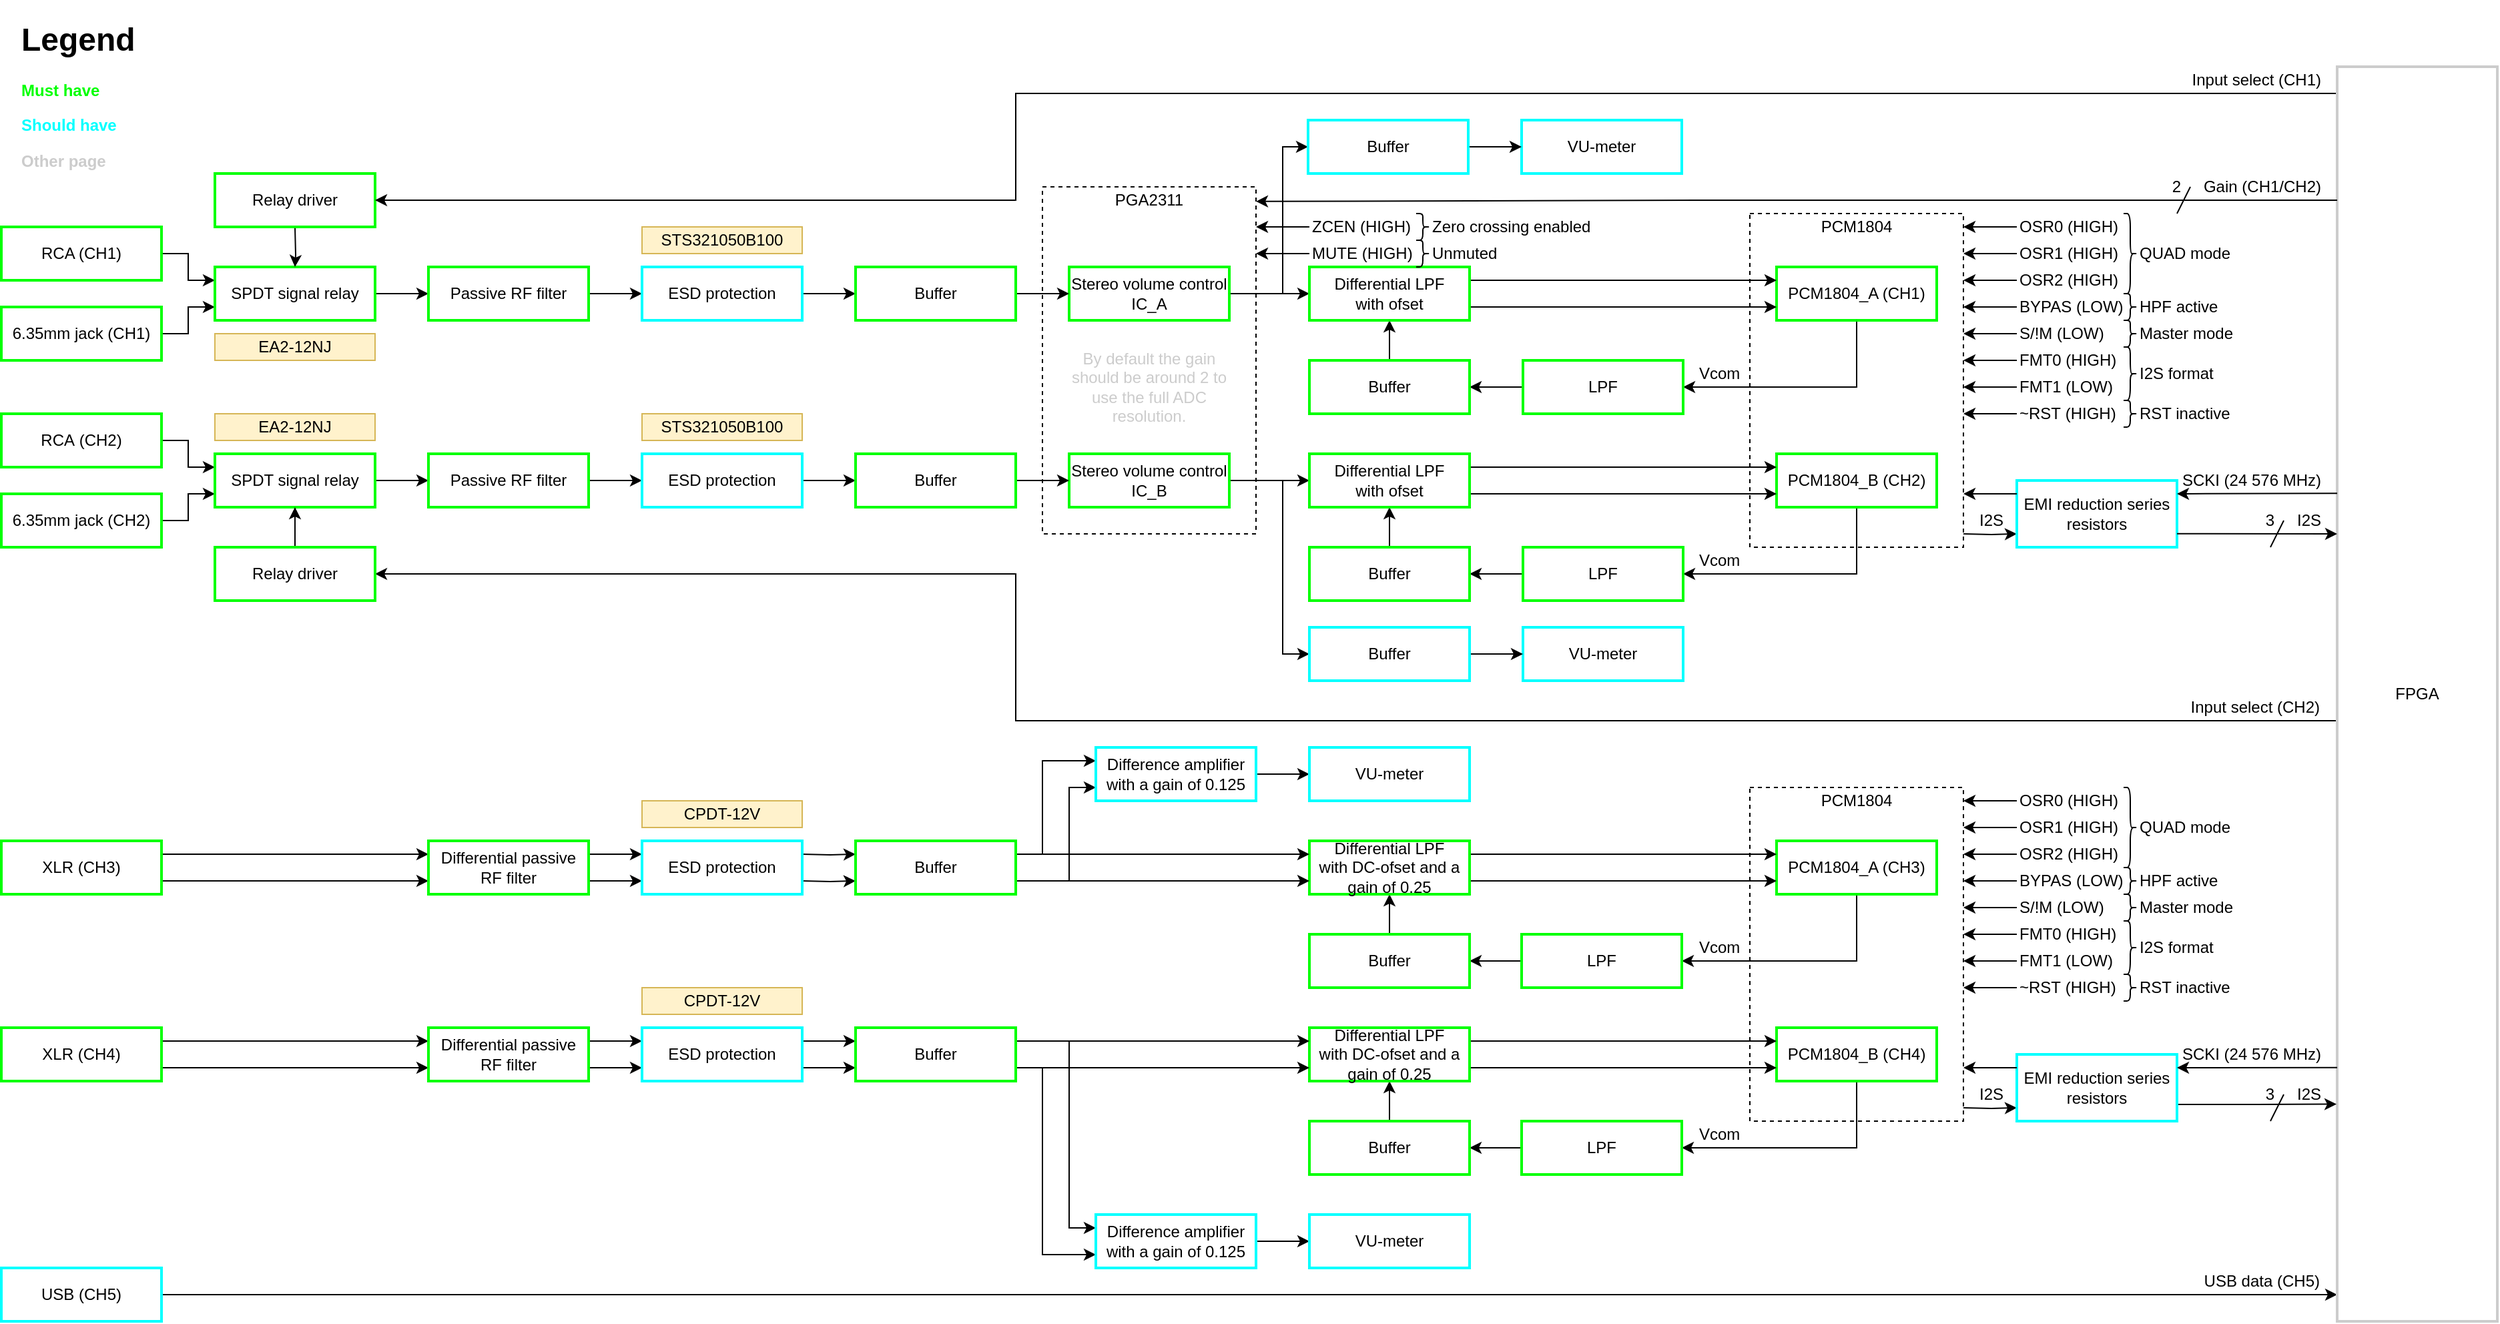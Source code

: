 <mxfile version="14.1.8" type="device"><diagram name="Front-end" id="cWm44dy0w8mPIGw9h7vB"><mxGraphModel dx="2148" dy="1198" grid="1" gridSize="10" guides="1" tooltips="1" connect="1" arrows="1" fold="1" page="1" pageScale="1" pageWidth="1169" pageHeight="1654" math="0" shadow="0"><root><mxCell id="Tum9GpHBGe6kB2Hy12o9-0"/><mxCell id="Tum9GpHBGe6kB2Hy12o9-1" parent="Tum9GpHBGe6kB2Hy12o9-0"/><mxCell id="dldLZSsZTYreI-2zcupG-102" value="" style="rounded=0;whiteSpace=wrap;html=1;dashed=1;" parent="Tum9GpHBGe6kB2Hy12o9-1" vertex="1"><mxGeometry x="900" y="310" width="160" height="260" as="geometry"/></mxCell><mxCell id="PNN2EIpFktz6E2M647Y1-20" value="" style="rounded=0;whiteSpace=wrap;html=1;dashed=1;" parent="Tum9GpHBGe6kB2Hy12o9-1" vertex="1"><mxGeometry x="1430" y="330" width="160" height="250" as="geometry"/></mxCell><mxCell id="Tum9GpHBGe6kB2Hy12o9-12" style="edgeStyle=orthogonalEdgeStyle;rounded=0;orthogonalLoop=1;jettySize=auto;html=1;exitX=1;exitY=0.5;exitDx=0;exitDy=0;startArrow=none;startFill=0;" parent="Tum9GpHBGe6kB2Hy12o9-1" source="Tum9GpHBGe6kB2Hy12o9-13" edge="1"><mxGeometry relative="1" as="geometry"><mxPoint x="1870" y="1140" as="targetPoint"/><Array as="points"/><mxPoint x="720" y="1140" as="sourcePoint"/></mxGeometry></mxCell><mxCell id="Tum9GpHBGe6kB2Hy12o9-13" value="USB&amp;nbsp;(CH5)" style="rounded=0;whiteSpace=wrap;html=1;strokeColor=#00FFFF;strokeWidth=2;" parent="Tum9GpHBGe6kB2Hy12o9-1" vertex="1"><mxGeometry x="120" y="1120" width="120" height="40" as="geometry"/></mxCell><mxCell id="PNN2EIpFktz6E2M647Y1-124" style="edgeStyle=orthogonalEdgeStyle;rounded=0;orthogonalLoop=1;jettySize=auto;html=1;exitX=1;exitY=0.5;exitDx=0;exitDy=0;entryX=0;entryY=0.25;entryDx=0;entryDy=0;labelBackgroundColor=none;strokeColor=#000000;" parent="Tum9GpHBGe6kB2Hy12o9-1" source="biP2eencUZLMIJbClhq1-2" target="PNN2EIpFktz6E2M647Y1-125" edge="1"><mxGeometry relative="1" as="geometry"><mxPoint x="300" y="390" as="targetPoint"/></mxGeometry></mxCell><mxCell id="biP2eencUZLMIJbClhq1-2" value="RCA (CH1)" style="rounded=0;whiteSpace=wrap;html=1;strokeColor=#00FF00;strokeWidth=2;" parent="Tum9GpHBGe6kB2Hy12o9-1" vertex="1"><mxGeometry x="120" y="340" width="120" height="40" as="geometry"/></mxCell><mxCell id="PNN2EIpFktz6E2M647Y1-71" value="" style="edgeStyle=orthogonalEdgeStyle;rounded=0;orthogonalLoop=1;jettySize=auto;html=1;labelBackgroundColor=none;strokeColor=#000000;entryX=0;entryY=0.75;entryDx=0;entryDy=0;" parent="Tum9GpHBGe6kB2Hy12o9-1" source="biP2eencUZLMIJbClhq1-3" target="PNN2EIpFktz6E2M647Y1-125" edge="1"><mxGeometry relative="1" as="geometry"><mxPoint x="300" y="410" as="targetPoint"/></mxGeometry></mxCell><mxCell id="biP2eencUZLMIJbClhq1-3" value="6.35mm jack (CH1)" style="rounded=0;whiteSpace=wrap;html=1;strokeColor=#00FF00;strokeWidth=2;" parent="Tum9GpHBGe6kB2Hy12o9-1" vertex="1"><mxGeometry x="120" y="400" width="120" height="40" as="geometry"/></mxCell><mxCell id="PNN2EIpFktz6E2M647Y1-72" value="" style="edgeStyle=orthogonalEdgeStyle;rounded=0;orthogonalLoop=1;jettySize=auto;html=1;labelBackgroundColor=none;strokeColor=#000000;entryX=0;entryY=0.25;entryDx=0;entryDy=0;" parent="Tum9GpHBGe6kB2Hy12o9-1" source="biP2eencUZLMIJbClhq1-4" target="PNN2EIpFktz6E2M647Y1-126" edge="1"><mxGeometry relative="1" as="geometry"><mxPoint x="300" y="570" as="targetPoint"/></mxGeometry></mxCell><mxCell id="biP2eencUZLMIJbClhq1-4" value="RCA&amp;nbsp;(CH2)" style="rounded=0;whiteSpace=wrap;html=1;strokeColor=#00FF00;strokeWidth=2;" parent="Tum9GpHBGe6kB2Hy12o9-1" vertex="1"><mxGeometry x="120" y="480" width="120" height="40" as="geometry"/></mxCell><mxCell id="PNN2EIpFktz6E2M647Y1-73" value="" style="edgeStyle=orthogonalEdgeStyle;rounded=0;orthogonalLoop=1;jettySize=auto;html=1;labelBackgroundColor=none;strokeColor=#000000;entryX=0;entryY=0.75;entryDx=0;entryDy=0;" parent="Tum9GpHBGe6kB2Hy12o9-1" source="biP2eencUZLMIJbClhq1-5" target="PNN2EIpFktz6E2M647Y1-126" edge="1"><mxGeometry relative="1" as="geometry"><mxPoint x="300" y="590" as="targetPoint"/></mxGeometry></mxCell><mxCell id="biP2eencUZLMIJbClhq1-5" value="6.35mm jack&amp;nbsp;(CH2)" style="rounded=0;whiteSpace=wrap;html=1;strokeColor=#00FF00;strokeWidth=2;" parent="Tum9GpHBGe6kB2Hy12o9-1" vertex="1"><mxGeometry x="120" y="540" width="120" height="40" as="geometry"/></mxCell><mxCell id="biP2eencUZLMIJbClhq1-20" value="" style="edgeStyle=orthogonalEdgeStyle;rounded=0;orthogonalLoop=1;jettySize=auto;html=1;exitX=1;exitY=0.25;exitDx=0;exitDy=0;entryX=0;entryY=0.25;entryDx=0;entryDy=0;" parent="Tum9GpHBGe6kB2Hy12o9-1" source="biP2eencUZLMIJbClhq1-6" target="h2JMKXGiaGovv3rbzYYf-7" edge="1"><mxGeometry relative="1" as="geometry"><mxPoint x="440" y="810" as="targetPoint"/></mxGeometry></mxCell><mxCell id="PNN2EIpFktz6E2M647Y1-1" style="edgeStyle=orthogonalEdgeStyle;rounded=0;orthogonalLoop=1;jettySize=auto;html=1;exitX=1;exitY=0.75;exitDx=0;exitDy=0;entryX=0;entryY=0.75;entryDx=0;entryDy=0;" parent="Tum9GpHBGe6kB2Hy12o9-1" source="biP2eencUZLMIJbClhq1-6" target="h2JMKXGiaGovv3rbzYYf-7" edge="1"><mxGeometry relative="1" as="geometry"><mxPoint x="440" y="830" as="targetPoint"/></mxGeometry></mxCell><mxCell id="biP2eencUZLMIJbClhq1-6" value="XLR&amp;nbsp;(CH3)" style="rounded=0;whiteSpace=wrap;html=1;strokeColor=#00FF00;strokeWidth=2;" parent="Tum9GpHBGe6kB2Hy12o9-1" vertex="1"><mxGeometry x="120" y="800" width="120" height="40" as="geometry"/></mxCell><mxCell id="PNN2EIpFktz6E2M647Y1-4" style="edgeStyle=orthogonalEdgeStyle;rounded=0;orthogonalLoop=1;jettySize=auto;html=1;exitX=1;exitY=0.25;exitDx=0;exitDy=0;entryX=0;entryY=0.25;entryDx=0;entryDy=0;" parent="Tum9GpHBGe6kB2Hy12o9-1" source="biP2eencUZLMIJbClhq1-7" target="h2JMKXGiaGovv3rbzYYf-12" edge="1"><mxGeometry relative="1" as="geometry"><mxPoint x="440" y="950" as="targetPoint"/></mxGeometry></mxCell><mxCell id="PNN2EIpFktz6E2M647Y1-5" style="edgeStyle=orthogonalEdgeStyle;rounded=0;orthogonalLoop=1;jettySize=auto;html=1;exitX=1;exitY=0.75;exitDx=0;exitDy=0;entryX=0;entryY=0.75;entryDx=0;entryDy=0;" parent="Tum9GpHBGe6kB2Hy12o9-1" source="biP2eencUZLMIJbClhq1-7" target="h2JMKXGiaGovv3rbzYYf-12" edge="1"><mxGeometry relative="1" as="geometry"><mxPoint x="440" y="970" as="targetPoint"/></mxGeometry></mxCell><mxCell id="biP2eencUZLMIJbClhq1-7" value="XLR&amp;nbsp;(CH4)" style="rounded=0;whiteSpace=wrap;html=1;strokeColor=#00FF00;strokeWidth=2;" parent="Tum9GpHBGe6kB2Hy12o9-1" vertex="1"><mxGeometry x="120" y="940" width="120" height="40" as="geometry"/></mxCell><mxCell id="PNN2EIpFktz6E2M647Y1-2" style="edgeStyle=orthogonalEdgeStyle;rounded=0;orthogonalLoop=1;jettySize=auto;html=1;exitX=1;exitY=0.25;exitDx=0;exitDy=0;entryX=0;entryY=0.25;entryDx=0;entryDy=0;" parent="Tum9GpHBGe6kB2Hy12o9-1" source="h2JMKXGiaGovv3rbzYYf-7" target="h2JMKXGiaGovv3rbzYYf-8" edge="1"><mxGeometry relative="1" as="geometry"><mxPoint x="560" y="810" as="sourcePoint"/><mxPoint x="600" y="810" as="targetPoint"/></mxGeometry></mxCell><mxCell id="PNN2EIpFktz6E2M647Y1-3" style="edgeStyle=orthogonalEdgeStyle;rounded=0;orthogonalLoop=1;jettySize=auto;html=1;exitX=1;exitY=0.75;exitDx=0;exitDy=0;entryX=0;entryY=0.75;entryDx=0;entryDy=0;" parent="Tum9GpHBGe6kB2Hy12o9-1" source="h2JMKXGiaGovv3rbzYYf-7" target="h2JMKXGiaGovv3rbzYYf-8" edge="1"><mxGeometry relative="1" as="geometry"><mxPoint x="560" y="830" as="sourcePoint"/><mxPoint x="600" y="830" as="targetPoint"/></mxGeometry></mxCell><mxCell id="biP2eencUZLMIJbClhq1-40" style="edgeStyle=orthogonalEdgeStyle;rounded=0;orthogonalLoop=1;jettySize=auto;html=1;exitX=0.5;exitY=1;exitDx=0;exitDy=0;entryX=1;entryY=0.5;entryDx=0;entryDy=0;" parent="Tum9GpHBGe6kB2Hy12o9-1" source="biP2eencUZLMIJbClhq1-31" target="biP2eencUZLMIJbClhq1-33" edge="1"><mxGeometry relative="1" as="geometry"><mxPoint x="1345" y="620" as="targetPoint"/></mxGeometry></mxCell><mxCell id="biP2eencUZLMIJbClhq1-31" value="PCM1804_A (CH1)" style="rounded=0;whiteSpace=wrap;html=1;strokeColor=#00FF00;strokeWidth=2;" parent="Tum9GpHBGe6kB2Hy12o9-1" vertex="1"><mxGeometry x="1450" y="370" width="120" height="40" as="geometry"/></mxCell><mxCell id="biP2eencUZLMIJbClhq1-35" value="" style="edgeStyle=orthogonalEdgeStyle;rounded=0;orthogonalLoop=1;jettySize=auto;html=1;entryX=1;entryY=0.5;entryDx=0;entryDy=0;" parent="Tum9GpHBGe6kB2Hy12o9-1" source="biP2eencUZLMIJbClhq1-33" target="biP2eencUZLMIJbClhq1-34" edge="1"><mxGeometry relative="1" as="geometry"><mxPoint x="945" y="620.0" as="targetPoint"/></mxGeometry></mxCell><mxCell id="biP2eencUZLMIJbClhq1-33" value="LPF" style="rounded=0;whiteSpace=wrap;html=1;strokeColor=#00FF00;strokeWidth=2;" parent="Tum9GpHBGe6kB2Hy12o9-1" vertex="1"><mxGeometry x="1260" y="440" width="120" height="40" as="geometry"/></mxCell><mxCell id="biP2eencUZLMIJbClhq1-85" style="edgeStyle=orthogonalEdgeStyle;rounded=0;orthogonalLoop=1;jettySize=auto;html=1;entryX=0.5;entryY=1;entryDx=0;entryDy=0;" parent="Tum9GpHBGe6kB2Hy12o9-1" source="biP2eencUZLMIJbClhq1-34" target="biP2eencUZLMIJbClhq1-66" edge="1"><mxGeometry relative="1" as="geometry"/></mxCell><mxCell id="biP2eencUZLMIJbClhq1-34" value="Buffer" style="rounded=0;whiteSpace=wrap;html=1;strokeColor=#00FF00;strokeWidth=2;" parent="Tum9GpHBGe6kB2Hy12o9-1" vertex="1"><mxGeometry x="1100" y="440" width="120" height="40" as="geometry"/></mxCell><mxCell id="biP2eencUZLMIJbClhq1-41" value="Vcom" style="text;html=1;strokeColor=none;fillColor=none;align=left;verticalAlign=middle;whiteSpace=wrap;rounded=0;" parent="Tum9GpHBGe6kB2Hy12o9-1" vertex="1"><mxGeometry x="1390" y="440" width="50" height="20" as="geometry"/></mxCell><mxCell id="biP2eencUZLMIJbClhq1-47" value="STS321050B100" style="text;html=1;strokeColor=#d6b656;fillColor=#fff2cc;align=center;verticalAlign=middle;whiteSpace=wrap;rounded=0;" parent="Tum9GpHBGe6kB2Hy12o9-1" vertex="1"><mxGeometry x="600" y="340" width="120" height="20" as="geometry"/></mxCell><mxCell id="PNN2EIpFktz6E2M647Y1-47" style="edgeStyle=orthogonalEdgeStyle;rounded=0;orthogonalLoop=1;jettySize=auto;html=1;exitX=1;exitY=0.25;exitDx=0;exitDy=0;entryX=0;entryY=0.25;entryDx=0;entryDy=0;" parent="Tum9GpHBGe6kB2Hy12o9-1" target="m8H5Qxvnwvsc7FkNQ5S6-9" edge="1"><mxGeometry relative="1" as="geometry"><mxPoint x="760" y="810" as="targetPoint"/><mxPoint x="720" y="810" as="sourcePoint"/></mxGeometry></mxCell><mxCell id="PNN2EIpFktz6E2M647Y1-48" style="edgeStyle=orthogonalEdgeStyle;rounded=0;orthogonalLoop=1;jettySize=auto;html=1;exitX=1;exitY=0.75;exitDx=0;exitDy=0;entryX=0;entryY=0.75;entryDx=0;entryDy=0;" parent="Tum9GpHBGe6kB2Hy12o9-1" target="m8H5Qxvnwvsc7FkNQ5S6-9" edge="1"><mxGeometry relative="1" as="geometry"><mxPoint x="760" y="830" as="targetPoint"/><mxPoint x="720" y="830" as="sourcePoint"/></mxGeometry></mxCell><mxCell id="biP2eencUZLMIJbClhq1-77" style="edgeStyle=orthogonalEdgeStyle;rounded=0;orthogonalLoop=1;jettySize=auto;html=1;exitX=1;exitY=0.5;exitDx=0;exitDy=0;entryX=0;entryY=0.5;entryDx=0;entryDy=0;" parent="Tum9GpHBGe6kB2Hy12o9-1" source="biP2eencUZLMIJbClhq1-88" target="biP2eencUZLMIJbClhq1-66" edge="1"><mxGeometry relative="1" as="geometry"><mxPoint x="905" y="415" as="sourcePoint"/><Array as="points"/></mxGeometry></mxCell><mxCell id="biP2eencUZLMIJbClhq1-78" style="edgeStyle=orthogonalEdgeStyle;rounded=0;orthogonalLoop=1;jettySize=auto;html=1;exitX=1;exitY=0.5;exitDx=0;exitDy=0;entryX=0;entryY=0.5;entryDx=0;entryDy=0;" parent="Tum9GpHBGe6kB2Hy12o9-1" source="biP2eencUZLMIJbClhq1-89" target="PNN2EIpFktz6E2M647Y1-19" edge="1"><mxGeometry relative="1" as="geometry"><mxPoint x="905" y="455" as="sourcePoint"/><mxPoint x="945" y="507.5" as="targetPoint"/></mxGeometry></mxCell><mxCell id="PNN2EIpFktz6E2M647Y1-49" style="edgeStyle=orthogonalEdgeStyle;rounded=0;orthogonalLoop=1;jettySize=auto;html=1;exitX=1;exitY=0.25;exitDx=0;exitDy=0;entryX=0;entryY=0.25;entryDx=0;entryDy=0;" parent="Tum9GpHBGe6kB2Hy12o9-1" source="h2JMKXGiaGovv3rbzYYf-13" target="m8H5Qxvnwvsc7FkNQ5S6-10" edge="1"><mxGeometry relative="1" as="geometry"><mxPoint x="760" y="950" as="targetPoint"/><mxPoint x="720" y="950" as="sourcePoint"/></mxGeometry></mxCell><mxCell id="PNN2EIpFktz6E2M647Y1-50" style="edgeStyle=orthogonalEdgeStyle;rounded=0;orthogonalLoop=1;jettySize=auto;html=1;exitX=1;exitY=0.75;exitDx=0;exitDy=0;entryX=0;entryY=0.75;entryDx=0;entryDy=0;" parent="Tum9GpHBGe6kB2Hy12o9-1" source="h2JMKXGiaGovv3rbzYYf-13" target="m8H5Qxvnwvsc7FkNQ5S6-10" edge="1"><mxGeometry relative="1" as="geometry"><mxPoint x="760" y="970" as="targetPoint"/><mxPoint x="720" y="970" as="sourcePoint"/></mxGeometry></mxCell><mxCell id="m8H5Qxvnwvsc7FkNQ5S6-7" value="" style="edgeStyle=orthogonalEdgeStyle;rounded=0;orthogonalLoop=1;jettySize=auto;html=1;exitX=1;exitY=0.5;exitDx=0;exitDy=0;" parent="Tum9GpHBGe6kB2Hy12o9-1" source="h2JMKXGiaGovv3rbzYYf-2" target="m8H5Qxvnwvsc7FkNQ5S6-6" edge="1"><mxGeometry relative="1" as="geometry"><mxPoint x="720" y="390" as="sourcePoint"/></mxGeometry></mxCell><mxCell id="m8H5Qxvnwvsc7FkNQ5S6-3" value="" style="edgeStyle=orthogonalEdgeStyle;rounded=0;orthogonalLoop=1;jettySize=auto;html=1;exitX=1;exitY=0.5;exitDx=0;exitDy=0;" parent="Tum9GpHBGe6kB2Hy12o9-1" source="h2JMKXGiaGovv3rbzYYf-6" target="m8H5Qxvnwvsc7FkNQ5S6-2" edge="1"><mxGeometry relative="1" as="geometry"><mxPoint x="720" y="530.0" as="sourcePoint"/></mxGeometry></mxCell><mxCell id="biP2eencUZLMIJbClhq1-83" style="edgeStyle=orthogonalEdgeStyle;rounded=0;orthogonalLoop=1;jettySize=auto;html=1;exitX=1;exitY=0.25;exitDx=0;exitDy=0;entryX=0;entryY=0.25;entryDx=0;entryDy=0;" parent="Tum9GpHBGe6kB2Hy12o9-1" source="biP2eencUZLMIJbClhq1-66" target="biP2eencUZLMIJbClhq1-31" edge="1"><mxGeometry relative="1" as="geometry"/></mxCell><mxCell id="biP2eencUZLMIJbClhq1-84" style="edgeStyle=orthogonalEdgeStyle;rounded=0;orthogonalLoop=1;jettySize=auto;html=1;exitX=1;exitY=0.75;exitDx=0;exitDy=0;entryX=0;entryY=0.75;entryDx=0;entryDy=0;" parent="Tum9GpHBGe6kB2Hy12o9-1" source="biP2eencUZLMIJbClhq1-66" target="biP2eencUZLMIJbClhq1-31" edge="1"><mxGeometry relative="1" as="geometry"/></mxCell><mxCell id="biP2eencUZLMIJbClhq1-66" value="Differential LPF&lt;br&gt;with ofset" style="rounded=0;whiteSpace=wrap;html=1;strokeColor=#00FF00;strokeWidth=2;" parent="Tum9GpHBGe6kB2Hy12o9-1" vertex="1"><mxGeometry x="1100" y="370" width="120" height="40" as="geometry"/></mxCell><mxCell id="viSQtJlXAmh59p6TJN0K-12" style="edgeStyle=orthogonalEdgeStyle;rounded=0;orthogonalLoop=1;jettySize=auto;html=1;exitX=1;exitY=0.5;exitDx=0;exitDy=0;entryX=0;entryY=0.5;entryDx=0;entryDy=0;" edge="1" parent="Tum9GpHBGe6kB2Hy12o9-1" source="biP2eencUZLMIJbClhq1-88" target="Uwre9gwP5GpsinYG1Eb2-10"><mxGeometry relative="1" as="geometry"><Array as="points"><mxPoint x="1080" y="390"/><mxPoint x="1080" y="280"/></Array></mxGeometry></mxCell><mxCell id="biP2eencUZLMIJbClhq1-88" value="Stereo volume control IC_A" style="rounded=0;whiteSpace=wrap;html=1;strokeColor=#00FF00;strokeWidth=2;" parent="Tum9GpHBGe6kB2Hy12o9-1" vertex="1"><mxGeometry x="920" y="370" width="120" height="40" as="geometry"/></mxCell><mxCell id="viSQtJlXAmh59p6TJN0K-11" style="edgeStyle=orthogonalEdgeStyle;rounded=0;orthogonalLoop=1;jettySize=auto;html=1;exitX=1;exitY=0.5;exitDx=0;exitDy=0;entryX=0;entryY=0.5;entryDx=0;entryDy=0;" edge="1" parent="Tum9GpHBGe6kB2Hy12o9-1" source="biP2eencUZLMIJbClhq1-89" target="Uwre9gwP5GpsinYG1Eb2-22"><mxGeometry relative="1" as="geometry"><Array as="points"><mxPoint x="1080" y="530"/><mxPoint x="1080" y="660"/></Array></mxGeometry></mxCell><mxCell id="biP2eencUZLMIJbClhq1-89" value="Stereo volume control IC_B" style="rounded=0;whiteSpace=wrap;html=1;strokeColor=#00FF00;strokeWidth=2;" parent="Tum9GpHBGe6kB2Hy12o9-1" vertex="1"><mxGeometry x="920" y="510" width="120" height="40" as="geometry"/></mxCell><mxCell id="PNN2EIpFktz6E2M647Y1-0" value="EA2-12NJ" style="text;html=1;strokeColor=#d6b656;fillColor=#fff2cc;align=center;verticalAlign=middle;whiteSpace=wrap;rounded=0;" parent="Tum9GpHBGe6kB2Hy12o9-1" vertex="1"><mxGeometry x="280" y="420" width="120" height="20" as="geometry"/></mxCell><mxCell id="PNN2EIpFktz6E2M647Y1-8" style="edgeStyle=orthogonalEdgeStyle;rounded=0;orthogonalLoop=1;jettySize=auto;html=1;exitX=0.5;exitY=1;exitDx=0;exitDy=0;entryX=1;entryY=0.5;entryDx=0;entryDy=0;" parent="Tum9GpHBGe6kB2Hy12o9-1" source="PNN2EIpFktz6E2M647Y1-10" target="PNN2EIpFktz6E2M647Y1-12" edge="1"><mxGeometry relative="1" as="geometry"><mxPoint x="1345" y="790" as="targetPoint"/></mxGeometry></mxCell><mxCell id="PNN2EIpFktz6E2M647Y1-10" value="PCM1804_B (CH2)" style="rounded=0;whiteSpace=wrap;html=1;strokeColor=#00FF00;strokeWidth=2;" parent="Tum9GpHBGe6kB2Hy12o9-1" vertex="1"><mxGeometry x="1450" y="510" width="120" height="40" as="geometry"/></mxCell><mxCell id="PNN2EIpFktz6E2M647Y1-11" value="" style="edgeStyle=orthogonalEdgeStyle;rounded=0;orthogonalLoop=1;jettySize=auto;html=1;entryX=1;entryY=0.5;entryDx=0;entryDy=0;" parent="Tum9GpHBGe6kB2Hy12o9-1" source="PNN2EIpFktz6E2M647Y1-12" target="PNN2EIpFktz6E2M647Y1-14" edge="1"><mxGeometry relative="1" as="geometry"><mxPoint x="945" y="760.0" as="targetPoint"/></mxGeometry></mxCell><mxCell id="PNN2EIpFktz6E2M647Y1-12" value="LPF" style="rounded=0;whiteSpace=wrap;html=1;strokeColor=#00FF00;strokeWidth=2;" parent="Tum9GpHBGe6kB2Hy12o9-1" vertex="1"><mxGeometry x="1260" y="580" width="120" height="40" as="geometry"/></mxCell><mxCell id="PNN2EIpFktz6E2M647Y1-13" style="edgeStyle=orthogonalEdgeStyle;rounded=0;orthogonalLoop=1;jettySize=auto;html=1;entryX=0.5;entryY=1;entryDx=0;entryDy=0;" parent="Tum9GpHBGe6kB2Hy12o9-1" source="PNN2EIpFktz6E2M647Y1-14" target="PNN2EIpFktz6E2M647Y1-19" edge="1"><mxGeometry relative="1" as="geometry"/></mxCell><mxCell id="PNN2EIpFktz6E2M647Y1-14" value="Buffer" style="rounded=0;whiteSpace=wrap;html=1;strokeColor=#00FF00;strokeWidth=2;" parent="Tum9GpHBGe6kB2Hy12o9-1" vertex="1"><mxGeometry x="1100" y="580" width="120" height="40" as="geometry"/></mxCell><mxCell id="PNN2EIpFktz6E2M647Y1-15" value="Vcom" style="text;html=1;strokeColor=none;fillColor=none;align=left;verticalAlign=middle;whiteSpace=wrap;rounded=0;" parent="Tum9GpHBGe6kB2Hy12o9-1" vertex="1"><mxGeometry x="1390" y="580" width="50" height="20" as="geometry"/></mxCell><mxCell id="PNN2EIpFktz6E2M647Y1-17" style="edgeStyle=orthogonalEdgeStyle;rounded=0;orthogonalLoop=1;jettySize=auto;html=1;exitX=1;exitY=0.25;exitDx=0;exitDy=0;entryX=0;entryY=0.25;entryDx=0;entryDy=0;" parent="Tum9GpHBGe6kB2Hy12o9-1" source="PNN2EIpFktz6E2M647Y1-19" target="PNN2EIpFktz6E2M647Y1-10" edge="1"><mxGeometry relative="1" as="geometry"/></mxCell><mxCell id="PNN2EIpFktz6E2M647Y1-18" style="edgeStyle=orthogonalEdgeStyle;rounded=0;orthogonalLoop=1;jettySize=auto;html=1;exitX=1;exitY=0.75;exitDx=0;exitDy=0;entryX=0;entryY=0.75;entryDx=0;entryDy=0;" parent="Tum9GpHBGe6kB2Hy12o9-1" source="PNN2EIpFktz6E2M647Y1-19" target="PNN2EIpFktz6E2M647Y1-10" edge="1"><mxGeometry relative="1" as="geometry"/></mxCell><mxCell id="PNN2EIpFktz6E2M647Y1-19" value="Differential LPF&lt;br&gt;with ofset" style="rounded=0;whiteSpace=wrap;html=1;strokeColor=#00FF00;strokeWidth=2;" parent="Tum9GpHBGe6kB2Hy12o9-1" vertex="1"><mxGeometry x="1100" y="510" width="120" height="40" as="geometry"/></mxCell><mxCell id="PNN2EIpFktz6E2M647Y1-22" value="PCM1804" style="text;html=1;strokeColor=none;fillColor=none;align=center;verticalAlign=middle;whiteSpace=wrap;rounded=0;" parent="Tum9GpHBGe6kB2Hy12o9-1" vertex="1"><mxGeometry x="1450" y="330" width="120" height="20" as="geometry"/></mxCell><mxCell id="PNN2EIpFktz6E2M647Y1-24" value="" style="rounded=0;whiteSpace=wrap;html=1;dashed=1;" parent="Tum9GpHBGe6kB2Hy12o9-1" vertex="1"><mxGeometry x="1430" y="760" width="160" height="250" as="geometry"/></mxCell><mxCell id="PNN2EIpFktz6E2M647Y1-25" style="edgeStyle=orthogonalEdgeStyle;rounded=0;orthogonalLoop=1;jettySize=auto;html=1;exitX=0.5;exitY=1;exitDx=0;exitDy=0;entryX=1;entryY=0.5;entryDx=0;entryDy=0;" parent="Tum9GpHBGe6kB2Hy12o9-1" source="PNN2EIpFktz6E2M647Y1-26" target="PNN2EIpFktz6E2M647Y1-28" edge="1"><mxGeometry relative="1" as="geometry"><mxPoint x="1349" y="1060" as="targetPoint"/></mxGeometry></mxCell><mxCell id="PNN2EIpFktz6E2M647Y1-26" value="PCM1804_A (CH3)" style="rounded=0;whiteSpace=wrap;html=1;strokeColor=#00FF00;strokeWidth=2;" parent="Tum9GpHBGe6kB2Hy12o9-1" vertex="1"><mxGeometry x="1450" y="800" width="120" height="40" as="geometry"/></mxCell><mxCell id="PNN2EIpFktz6E2M647Y1-27" value="" style="edgeStyle=orthogonalEdgeStyle;rounded=0;orthogonalLoop=1;jettySize=auto;html=1;entryX=1;entryY=0.5;entryDx=0;entryDy=0;" parent="Tum9GpHBGe6kB2Hy12o9-1" source="PNN2EIpFktz6E2M647Y1-28" target="PNN2EIpFktz6E2M647Y1-30" edge="1"><mxGeometry relative="1" as="geometry"><mxPoint x="939" y="1047.0" as="targetPoint"/></mxGeometry></mxCell><mxCell id="PNN2EIpFktz6E2M647Y1-28" value="LPF" style="rounded=0;whiteSpace=wrap;html=1;strokeColor=#00FF00;strokeWidth=2;" parent="Tum9GpHBGe6kB2Hy12o9-1" vertex="1"><mxGeometry x="1259" y="870" width="120" height="40" as="geometry"/></mxCell><mxCell id="PNN2EIpFktz6E2M647Y1-29" style="edgeStyle=orthogonalEdgeStyle;rounded=0;orthogonalLoop=1;jettySize=auto;html=1;entryX=0.5;entryY=1;entryDx=0;entryDy=0;" parent="Tum9GpHBGe6kB2Hy12o9-1" source="PNN2EIpFktz6E2M647Y1-30" target="PNN2EIpFktz6E2M647Y1-34" edge="1"><mxGeometry relative="1" as="geometry"/></mxCell><mxCell id="PNN2EIpFktz6E2M647Y1-30" value="Buffer" style="rounded=0;whiteSpace=wrap;html=1;strokeColor=#00FF00;strokeWidth=2;" parent="Tum9GpHBGe6kB2Hy12o9-1" vertex="1"><mxGeometry x="1100" y="870" width="120" height="40" as="geometry"/></mxCell><mxCell id="PNN2EIpFktz6E2M647Y1-31" value="Vcom" style="text;html=1;strokeColor=none;fillColor=none;align=left;verticalAlign=middle;whiteSpace=wrap;rounded=0;" parent="Tum9GpHBGe6kB2Hy12o9-1" vertex="1"><mxGeometry x="1390" y="870" width="50" height="20" as="geometry"/></mxCell><mxCell id="PNN2EIpFktz6E2M647Y1-32" style="edgeStyle=orthogonalEdgeStyle;rounded=0;orthogonalLoop=1;jettySize=auto;html=1;exitX=1;exitY=0.25;exitDx=0;exitDy=0;entryX=0;entryY=0.25;entryDx=0;entryDy=0;" parent="Tum9GpHBGe6kB2Hy12o9-1" source="PNN2EIpFktz6E2M647Y1-34" target="PNN2EIpFktz6E2M647Y1-26" edge="1"><mxGeometry relative="1" as="geometry"/></mxCell><mxCell id="PNN2EIpFktz6E2M647Y1-33" style="edgeStyle=orthogonalEdgeStyle;rounded=0;orthogonalLoop=1;jettySize=auto;html=1;exitX=1;exitY=0.75;exitDx=0;exitDy=0;entryX=0;entryY=0.75;entryDx=0;entryDy=0;" parent="Tum9GpHBGe6kB2Hy12o9-1" source="PNN2EIpFktz6E2M647Y1-34" target="PNN2EIpFktz6E2M647Y1-26" edge="1"><mxGeometry relative="1" as="geometry"/></mxCell><mxCell id="PNN2EIpFktz6E2M647Y1-34" value="Differential LPF&lt;br&gt;with DC-ofset and a gain of 0.25" style="rounded=0;whiteSpace=wrap;html=1;strokeColor=#00FF00;strokeWidth=2;" parent="Tum9GpHBGe6kB2Hy12o9-1" vertex="1"><mxGeometry x="1100" y="800" width="120" height="40" as="geometry"/></mxCell><mxCell id="PNN2EIpFktz6E2M647Y1-35" style="edgeStyle=orthogonalEdgeStyle;rounded=0;orthogonalLoop=1;jettySize=auto;html=1;exitX=0.5;exitY=1;exitDx=0;exitDy=0;entryX=1;entryY=0.5;entryDx=0;entryDy=0;" parent="Tum9GpHBGe6kB2Hy12o9-1" source="PNN2EIpFktz6E2M647Y1-36" target="PNN2EIpFktz6E2M647Y1-38" edge="1"><mxGeometry relative="1" as="geometry"><mxPoint x="1349" y="1200" as="targetPoint"/></mxGeometry></mxCell><mxCell id="PNN2EIpFktz6E2M647Y1-36" value="PCM1804_B&amp;nbsp;(CH4)" style="rounded=0;whiteSpace=wrap;html=1;strokeColor=#00FF00;strokeWidth=2;" parent="Tum9GpHBGe6kB2Hy12o9-1" vertex="1"><mxGeometry x="1450" y="940" width="120" height="40" as="geometry"/></mxCell><mxCell id="PNN2EIpFktz6E2M647Y1-37" value="" style="edgeStyle=orthogonalEdgeStyle;rounded=0;orthogonalLoop=1;jettySize=auto;html=1;entryX=1;entryY=0.5;entryDx=0;entryDy=0;" parent="Tum9GpHBGe6kB2Hy12o9-1" source="PNN2EIpFktz6E2M647Y1-38" target="PNN2EIpFktz6E2M647Y1-40" edge="1"><mxGeometry relative="1" as="geometry"><mxPoint x="939" y="1190.0" as="targetPoint"/></mxGeometry></mxCell><mxCell id="PNN2EIpFktz6E2M647Y1-38" value="LPF" style="rounded=0;whiteSpace=wrap;html=1;strokeColor=#00FF00;strokeWidth=2;" parent="Tum9GpHBGe6kB2Hy12o9-1" vertex="1"><mxGeometry x="1259" y="1010" width="120" height="40" as="geometry"/></mxCell><mxCell id="PNN2EIpFktz6E2M647Y1-39" style="edgeStyle=orthogonalEdgeStyle;rounded=0;orthogonalLoop=1;jettySize=auto;html=1;entryX=0.5;entryY=1;entryDx=0;entryDy=0;" parent="Tum9GpHBGe6kB2Hy12o9-1" source="PNN2EIpFktz6E2M647Y1-40" target="PNN2EIpFktz6E2M647Y1-45" edge="1"><mxGeometry relative="1" as="geometry"/></mxCell><mxCell id="PNN2EIpFktz6E2M647Y1-40" value="Buffer" style="rounded=0;whiteSpace=wrap;html=1;strokeColor=#00FF00;strokeWidth=2;" parent="Tum9GpHBGe6kB2Hy12o9-1" vertex="1"><mxGeometry x="1100" y="1010" width="120" height="40" as="geometry"/></mxCell><mxCell id="PNN2EIpFktz6E2M647Y1-41" value="Vcom" style="text;html=1;strokeColor=none;fillColor=none;align=left;verticalAlign=middle;whiteSpace=wrap;rounded=0;" parent="Tum9GpHBGe6kB2Hy12o9-1" vertex="1"><mxGeometry x="1390" y="1010" width="50" height="20" as="geometry"/></mxCell><mxCell id="PNN2EIpFktz6E2M647Y1-43" style="edgeStyle=orthogonalEdgeStyle;rounded=0;orthogonalLoop=1;jettySize=auto;html=1;exitX=1;exitY=0.25;exitDx=0;exitDy=0;entryX=0;entryY=0.25;entryDx=0;entryDy=0;" parent="Tum9GpHBGe6kB2Hy12o9-1" source="PNN2EIpFktz6E2M647Y1-45" target="PNN2EIpFktz6E2M647Y1-36" edge="1"><mxGeometry relative="1" as="geometry"/></mxCell><mxCell id="PNN2EIpFktz6E2M647Y1-44" style="edgeStyle=orthogonalEdgeStyle;rounded=0;orthogonalLoop=1;jettySize=auto;html=1;exitX=1;exitY=0.75;exitDx=0;exitDy=0;entryX=0;entryY=0.75;entryDx=0;entryDy=0;" parent="Tum9GpHBGe6kB2Hy12o9-1" source="PNN2EIpFktz6E2M647Y1-45" target="PNN2EIpFktz6E2M647Y1-36" edge="1"><mxGeometry relative="1" as="geometry"/></mxCell><mxCell id="PNN2EIpFktz6E2M647Y1-45" value="Differential LPF&lt;br style=&quot;border-color: var(--border-color);&quot;&gt;with DC-ofset and a gain of 0.25" style="rounded=0;whiteSpace=wrap;html=1;strokeColor=#00FF00;strokeWidth=2;" parent="Tum9GpHBGe6kB2Hy12o9-1" vertex="1"><mxGeometry x="1100" y="940" width="120" height="40" as="geometry"/></mxCell><mxCell id="PNN2EIpFktz6E2M647Y1-46" value="PCM1804" style="text;html=1;strokeColor=none;fillColor=none;align=center;verticalAlign=middle;whiteSpace=wrap;rounded=0;" parent="Tum9GpHBGe6kB2Hy12o9-1" vertex="1"><mxGeometry x="1450" y="760" width="120" height="20" as="geometry"/></mxCell><mxCell id="PNN2EIpFktz6E2M647Y1-131" value="" style="edgeStyle=orthogonalEdgeStyle;rounded=0;orthogonalLoop=1;jettySize=auto;html=1;labelBackgroundColor=none;entryX=0;entryY=0.5;entryDx=0;entryDy=0;" parent="Tum9GpHBGe6kB2Hy12o9-1" source="PNN2EIpFktz6E2M647Y1-125" target="h2JMKXGiaGovv3rbzYYf-1" edge="1"><mxGeometry relative="1" as="geometry"><mxPoint x="440" y="390" as="targetPoint"/></mxGeometry></mxCell><mxCell id="PNN2EIpFktz6E2M647Y1-125" value="SPDT signal relay" style="rounded=0;whiteSpace=wrap;html=1;strokeColor=#00FF00;strokeWidth=2;" parent="Tum9GpHBGe6kB2Hy12o9-1" vertex="1"><mxGeometry x="280" y="370" width="120" height="40" as="geometry"/></mxCell><mxCell id="PNN2EIpFktz6E2M647Y1-130" value="" style="edgeStyle=orthogonalEdgeStyle;rounded=0;orthogonalLoop=1;jettySize=auto;html=1;labelBackgroundColor=none;entryX=0;entryY=0.5;entryDx=0;entryDy=0;" parent="Tum9GpHBGe6kB2Hy12o9-1" source="PNN2EIpFktz6E2M647Y1-126" target="h2JMKXGiaGovv3rbzYYf-5" edge="1"><mxGeometry relative="1" as="geometry"><mxPoint x="440" y="530.0" as="targetPoint"/></mxGeometry></mxCell><mxCell id="PNN2EIpFktz6E2M647Y1-126" value="SPDT signal relay" style="rounded=0;whiteSpace=wrap;html=1;strokeColor=#00FF00;strokeWidth=2;" parent="Tum9GpHBGe6kB2Hy12o9-1" vertex="1"><mxGeometry x="280" y="510" width="120" height="40" as="geometry"/></mxCell><mxCell id="PNN2EIpFktz6E2M647Y1-132" value="" style="edgeStyle=orthogonalEdgeStyle;rounded=0;orthogonalLoop=1;jettySize=auto;html=1;labelBackgroundColor=none;exitX=1;exitY=0.5;exitDx=0;exitDy=0;entryX=0;entryY=0.5;entryDx=0;entryDy=0;" parent="Tum9GpHBGe6kB2Hy12o9-1" source="h2JMKXGiaGovv3rbzYYf-1" target="h2JMKXGiaGovv3rbzYYf-2" edge="1"><mxGeometry relative="1" as="geometry"><mxPoint x="560" y="390" as="sourcePoint"/><mxPoint x="600" y="390" as="targetPoint"/></mxGeometry></mxCell><mxCell id="yWXeXy_CkFC-icF_Z47C-0" value="&lt;h1&gt;Legend&lt;/h1&gt;&lt;p&gt;&lt;font color=&quot;#00ff00&quot;&gt;&lt;b&gt;Must have&lt;/b&gt;&lt;/font&gt;&lt;/p&gt;&lt;p&gt;&lt;font color=&quot;#00ffff&quot;&gt;&lt;b&gt;Should have&lt;/b&gt;&lt;/font&gt;&lt;/p&gt;&lt;p&gt;&lt;b style=&quot;&quot;&gt;&lt;font color=&quot;#cccccc&quot;&gt;Other page&lt;/font&gt;&lt;/b&gt;&lt;/p&gt;" style="text;html=1;strokeColor=none;fillColor=none;spacing=5;spacingTop=-20;whiteSpace=wrap;overflow=hidden;rounded=0;" parent="Tum9GpHBGe6kB2Hy12o9-1" vertex="1"><mxGeometry x="130" y="180" width="100" height="120" as="geometry"/></mxCell><mxCell id="dldLZSsZTYreI-2zcupG-0" value="CPDT-12V" style="text;html=1;strokeColor=#d6b656;fillColor=#fff2cc;align=center;verticalAlign=middle;whiteSpace=wrap;rounded=0;" parent="Tum9GpHBGe6kB2Hy12o9-1" vertex="1"><mxGeometry x="600" y="770" width="120" height="20" as="geometry"/></mxCell><mxCell id="dldLZSsZTYreI-2zcupG-6" value="" style="edgeStyle=orthogonalEdgeStyle;rounded=0;orthogonalLoop=1;jettySize=auto;html=1;" parent="Tum9GpHBGe6kB2Hy12o9-1" target="PNN2EIpFktz6E2M647Y1-125" edge="1"><mxGeometry relative="1" as="geometry"><mxPoint x="340" y="340" as="sourcePoint"/></mxGeometry></mxCell><mxCell id="dldLZSsZTYreI-2zcupG-4" value="Relay driver" style="rounded=0;whiteSpace=wrap;html=1;strokeColor=#00FF00;strokeWidth=2;" parent="Tum9GpHBGe6kB2Hy12o9-1" vertex="1"><mxGeometry x="280" y="300" width="120" height="40" as="geometry"/></mxCell><mxCell id="dldLZSsZTYreI-2zcupG-7" value="" style="edgeStyle=orthogonalEdgeStyle;rounded=0;orthogonalLoop=1;jettySize=auto;html=1;" parent="Tum9GpHBGe6kB2Hy12o9-1" source="dldLZSsZTYreI-2zcupG-5" target="PNN2EIpFktz6E2M647Y1-126" edge="1"><mxGeometry relative="1" as="geometry"/></mxCell><mxCell id="dldLZSsZTYreI-2zcupG-8" style="edgeStyle=orthogonalEdgeStyle;rounded=0;orthogonalLoop=1;jettySize=auto;html=1;exitX=1;exitY=0.5;exitDx=0;exitDy=0;startArrow=classic;startFill=1;endArrow=none;endFill=0;entryX=0;entryY=0.521;entryDx=0;entryDy=0;entryPerimeter=0;" parent="Tum9GpHBGe6kB2Hy12o9-1" source="dldLZSsZTYreI-2zcupG-5" target="dldLZSsZTYreI-2zcupG-26" edge="1"><mxGeometry relative="1" as="geometry"><mxPoint x="1730" y="650" as="targetPoint"/><Array as="points"><mxPoint x="880" y="600"/><mxPoint x="880" y="710"/><mxPoint x="1870" y="710"/></Array></mxGeometry></mxCell><mxCell id="dldLZSsZTYreI-2zcupG-5" value="Relay driver" style="rounded=0;whiteSpace=wrap;html=1;strokeColor=#00FF00;strokeWidth=2;" parent="Tum9GpHBGe6kB2Hy12o9-1" vertex="1"><mxGeometry x="280" y="580" width="120" height="40" as="geometry"/></mxCell><mxCell id="dldLZSsZTYreI-2zcupG-10" style="edgeStyle=orthogonalEdgeStyle;rounded=0;orthogonalLoop=1;jettySize=auto;html=1;exitX=1;exitY=0.5;exitDx=0;exitDy=0;startArrow=classic;startFill=1;endArrow=none;endFill=0;" parent="Tum9GpHBGe6kB2Hy12o9-1" source="dldLZSsZTYreI-2zcupG-4" edge="1"><mxGeometry relative="1" as="geometry"><mxPoint x="1869" y="240" as="targetPoint"/><mxPoint x="540" y="610" as="sourcePoint"/><Array as="points"><mxPoint x="880" y="320"/><mxPoint x="880" y="240"/><mxPoint x="1869" y="240"/></Array></mxGeometry></mxCell><mxCell id="dldLZSsZTYreI-2zcupG-12" value="" style="endArrow=classic;html=1;rounded=0;" parent="Tum9GpHBGe6kB2Hy12o9-1" edge="1"><mxGeometry width="50" height="50" relative="1" as="geometry"><mxPoint x="1630" y="340" as="sourcePoint"/><mxPoint x="1590" y="340" as="targetPoint"/></mxGeometry></mxCell><mxCell id="dldLZSsZTYreI-2zcupG-13" value="OSR0 (HIGH)" style="text;html=1;strokeColor=none;fillColor=none;align=left;verticalAlign=middle;whiteSpace=wrap;rounded=0;" parent="Tum9GpHBGe6kB2Hy12o9-1" vertex="1"><mxGeometry x="1630" y="330" width="80" height="20" as="geometry"/></mxCell><mxCell id="dldLZSsZTYreI-2zcupG-15" value="" style="endArrow=classic;html=1;rounded=0;" parent="Tum9GpHBGe6kB2Hy12o9-1" edge="1"><mxGeometry width="50" height="50" relative="1" as="geometry"><mxPoint x="1630" y="360" as="sourcePoint"/><mxPoint x="1590" y="360" as="targetPoint"/></mxGeometry></mxCell><mxCell id="dldLZSsZTYreI-2zcupG-16" value="OSR1 (HIGH)" style="text;html=1;strokeColor=none;fillColor=none;align=left;verticalAlign=middle;whiteSpace=wrap;rounded=0;" parent="Tum9GpHBGe6kB2Hy12o9-1" vertex="1"><mxGeometry x="1630" y="350" width="80" height="20" as="geometry"/></mxCell><mxCell id="dldLZSsZTYreI-2zcupG-17" value="" style="endArrow=classic;html=1;rounded=0;" parent="Tum9GpHBGe6kB2Hy12o9-1" edge="1"><mxGeometry width="50" height="50" relative="1" as="geometry"><mxPoint x="1630" y="380" as="sourcePoint"/><mxPoint x="1590" y="380" as="targetPoint"/></mxGeometry></mxCell><mxCell id="dldLZSsZTYreI-2zcupG-18" value="OSR2 (HIGH)" style="text;html=1;strokeColor=none;fillColor=none;align=left;verticalAlign=middle;whiteSpace=wrap;rounded=0;" parent="Tum9GpHBGe6kB2Hy12o9-1" vertex="1"><mxGeometry x="1630" y="370" width="80" height="20" as="geometry"/></mxCell><mxCell id="dldLZSsZTYreI-2zcupG-26" value="FPGA" style="rounded=0;whiteSpace=wrap;html=1;strokeColor=#CCCCCC;strokeWidth=2;" parent="Tum9GpHBGe6kB2Hy12o9-1" vertex="1"><mxGeometry x="1870" y="220" width="120" height="940" as="geometry"/></mxCell><mxCell id="dldLZSsZTYreI-2zcupG-37" value="Input select (CH1)" style="text;html=1;strokeColor=none;fillColor=none;align=right;verticalAlign=middle;whiteSpace=wrap;rounded=0;" parent="Tum9GpHBGe6kB2Hy12o9-1" vertex="1"><mxGeometry x="1760" y="220" width="100" height="20" as="geometry"/></mxCell><mxCell id="dldLZSsZTYreI-2zcupG-38" value="Input select (CH2)" style="text;html=1;strokeColor=none;fillColor=none;align=right;verticalAlign=middle;whiteSpace=wrap;rounded=0;" parent="Tum9GpHBGe6kB2Hy12o9-1" vertex="1"><mxGeometry x="1759" y="690" width="100" height="20" as="geometry"/></mxCell><mxCell id="dldLZSsZTYreI-2zcupG-40" style="edgeStyle=orthogonalEdgeStyle;rounded=0;orthogonalLoop=1;jettySize=auto;html=1;exitX=1;exitY=0.5;exitDx=0;exitDy=0;entryX=0;entryY=0.8;entryDx=0;entryDy=0;entryPerimeter=0;" parent="Tum9GpHBGe6kB2Hy12o9-1" target="dldLZSsZTYreI-2zcupG-41" edge="1"><mxGeometry relative="1" as="geometry"><mxPoint x="1630" y="1000" as="targetPoint"/><mxPoint x="1590" y="1000" as="sourcePoint"/></mxGeometry></mxCell><mxCell id="Uwre9gwP5GpsinYG1Eb2-7" style="edgeStyle=orthogonalEdgeStyle;rounded=0;orthogonalLoop=1;jettySize=auto;html=1;exitX=1;exitY=0.75;exitDx=0;exitDy=0;entryX=-0.004;entryY=0.878;entryDx=0;entryDy=0;entryPerimeter=0;" parent="Tum9GpHBGe6kB2Hy12o9-1" source="dldLZSsZTYreI-2zcupG-41" edge="1"><mxGeometry relative="1" as="geometry"><mxPoint x="1869.52" y="997.28" as="targetPoint"/></mxGeometry></mxCell><mxCell id="dldLZSsZTYreI-2zcupG-41" value="EMI reduction series resistors" style="rounded=0;whiteSpace=wrap;html=1;strokeColor=#00FFFF;strokeWidth=2;" parent="Tum9GpHBGe6kB2Hy12o9-1" vertex="1"><mxGeometry x="1630" y="960" width="120" height="50" as="geometry"/></mxCell><mxCell id="dldLZSsZTYreI-2zcupG-42" value="I2S" style="text;html=1;strokeColor=none;fillColor=none;align=left;verticalAlign=middle;whiteSpace=wrap;rounded=0;" parent="Tum9GpHBGe6kB2Hy12o9-1" vertex="1"><mxGeometry x="1600" y="980" width="30" height="20" as="geometry"/></mxCell><mxCell id="dldLZSsZTYreI-2zcupG-44" value="I2S" style="text;html=1;strokeColor=none;fillColor=none;align=right;verticalAlign=middle;whiteSpace=wrap;rounded=0;" parent="Tum9GpHBGe6kB2Hy12o9-1" vertex="1"><mxGeometry x="1830" y="980" width="30" height="20" as="geometry"/></mxCell><mxCell id="dldLZSsZTYreI-2zcupG-45" value="USB data (CH5)" style="text;html=1;strokeColor=none;fillColor=none;align=right;verticalAlign=middle;whiteSpace=wrap;rounded=0;" parent="Tum9GpHBGe6kB2Hy12o9-1" vertex="1"><mxGeometry x="1769" y="1120" width="90" height="20" as="geometry"/></mxCell><mxCell id="dldLZSsZTYreI-2zcupG-47" value="" style="endArrow=classic;html=1;rounded=0;" parent="Tum9GpHBGe6kB2Hy12o9-1" edge="1"><mxGeometry width="50" height="50" relative="1" as="geometry"><mxPoint x="1630" y="400.0" as="sourcePoint"/><mxPoint x="1590" y="400.0" as="targetPoint"/></mxGeometry></mxCell><mxCell id="dldLZSsZTYreI-2zcupG-48" value="BYPAS (LOW)" style="text;html=1;strokeColor=none;fillColor=none;align=left;verticalAlign=middle;whiteSpace=wrap;rounded=0;" parent="Tum9GpHBGe6kB2Hy12o9-1" vertex="1"><mxGeometry x="1630" y="390" width="80" height="20" as="geometry"/></mxCell><mxCell id="dldLZSsZTYreI-2zcupG-54" value="Gain (CH1/CH2)" style="text;html=1;strokeColor=none;fillColor=none;align=right;verticalAlign=middle;whiteSpace=wrap;rounded=0;" parent="Tum9GpHBGe6kB2Hy12o9-1" vertex="1"><mxGeometry x="1760" y="300" width="100" height="20" as="geometry"/></mxCell><mxCell id="dldLZSsZTYreI-2zcupG-57" value="" style="endArrow=classic;html=1;rounded=0;" parent="Tum9GpHBGe6kB2Hy12o9-1" edge="1"><mxGeometry width="50" height="50" relative="1" as="geometry"><mxPoint x="1630" y="420.0" as="sourcePoint"/><mxPoint x="1590" y="420.0" as="targetPoint"/></mxGeometry></mxCell><mxCell id="dldLZSsZTYreI-2zcupG-58" value="S/!M (LOW)" style="text;html=1;strokeColor=none;fillColor=none;align=left;verticalAlign=middle;whiteSpace=wrap;rounded=0;" parent="Tum9GpHBGe6kB2Hy12o9-1" vertex="1"><mxGeometry x="1630" y="410" width="80" height="20" as="geometry"/></mxCell><mxCell id="dldLZSsZTYreI-2zcupG-60" value="" style="endArrow=classic;html=1;rounded=0;" parent="Tum9GpHBGe6kB2Hy12o9-1" edge="1"><mxGeometry width="50" height="50" relative="1" as="geometry"><mxPoint x="1630" y="440.0" as="sourcePoint"/><mxPoint x="1590" y="440.0" as="targetPoint"/></mxGeometry></mxCell><mxCell id="dldLZSsZTYreI-2zcupG-61" value="FMT0 (HIGH)" style="text;html=1;strokeColor=none;fillColor=none;align=left;verticalAlign=middle;whiteSpace=wrap;rounded=0;" parent="Tum9GpHBGe6kB2Hy12o9-1" vertex="1"><mxGeometry x="1630" y="430" width="80" height="20" as="geometry"/></mxCell><mxCell id="dldLZSsZTYreI-2zcupG-62" value="" style="endArrow=classic;html=1;rounded=0;" parent="Tum9GpHBGe6kB2Hy12o9-1" edge="1"><mxGeometry width="50" height="50" relative="1" as="geometry"><mxPoint x="1630" y="460.0" as="sourcePoint"/><mxPoint x="1590" y="460.0" as="targetPoint"/></mxGeometry></mxCell><mxCell id="dldLZSsZTYreI-2zcupG-63" value="FMT1 (LOW)" style="text;html=1;strokeColor=none;fillColor=none;align=left;verticalAlign=middle;whiteSpace=wrap;rounded=0;" parent="Tum9GpHBGe6kB2Hy12o9-1" vertex="1"><mxGeometry x="1630" y="450" width="80" height="20" as="geometry"/></mxCell><mxCell id="dldLZSsZTYreI-2zcupG-71" value="" style="endArrow=classic;html=1;rounded=0;" parent="Tum9GpHBGe6kB2Hy12o9-1" edge="1"><mxGeometry width="50" height="50" relative="1" as="geometry"><mxPoint x="1630" y="770" as="sourcePoint"/><mxPoint x="1590" y="770" as="targetPoint"/></mxGeometry></mxCell><mxCell id="dldLZSsZTYreI-2zcupG-72" value="OSR0 (HIGH)" style="text;html=1;strokeColor=none;fillColor=none;align=left;verticalAlign=middle;whiteSpace=wrap;rounded=0;" parent="Tum9GpHBGe6kB2Hy12o9-1" vertex="1"><mxGeometry x="1630" y="760" width="80" height="20" as="geometry"/></mxCell><mxCell id="dldLZSsZTYreI-2zcupG-73" value="" style="endArrow=classic;html=1;rounded=0;" parent="Tum9GpHBGe6kB2Hy12o9-1" edge="1"><mxGeometry width="50" height="50" relative="1" as="geometry"><mxPoint x="1630" y="790" as="sourcePoint"/><mxPoint x="1590" y="790" as="targetPoint"/></mxGeometry></mxCell><mxCell id="dldLZSsZTYreI-2zcupG-74" value="OSR1 (HIGH)" style="text;html=1;strokeColor=none;fillColor=none;align=left;verticalAlign=middle;whiteSpace=wrap;rounded=0;" parent="Tum9GpHBGe6kB2Hy12o9-1" vertex="1"><mxGeometry x="1630" y="780" width="80" height="20" as="geometry"/></mxCell><mxCell id="dldLZSsZTYreI-2zcupG-75" value="" style="endArrow=classic;html=1;rounded=0;" parent="Tum9GpHBGe6kB2Hy12o9-1" edge="1"><mxGeometry width="50" height="50" relative="1" as="geometry"><mxPoint x="1630" y="810" as="sourcePoint"/><mxPoint x="1590" y="810" as="targetPoint"/></mxGeometry></mxCell><mxCell id="dldLZSsZTYreI-2zcupG-76" value="OSR2 (HIGH)" style="text;html=1;strokeColor=none;fillColor=none;align=left;verticalAlign=middle;whiteSpace=wrap;rounded=0;" parent="Tum9GpHBGe6kB2Hy12o9-1" vertex="1"><mxGeometry x="1630" y="800" width="80" height="20" as="geometry"/></mxCell><mxCell id="dldLZSsZTYreI-2zcupG-77" value="" style="endArrow=classic;html=1;rounded=0;" parent="Tum9GpHBGe6kB2Hy12o9-1" edge="1"><mxGeometry width="50" height="50" relative="1" as="geometry"><mxPoint x="1630" y="830" as="sourcePoint"/><mxPoint x="1590" y="830" as="targetPoint"/></mxGeometry></mxCell><mxCell id="dldLZSsZTYreI-2zcupG-78" value="BYPAS (LOW)" style="text;html=1;strokeColor=none;fillColor=none;align=left;verticalAlign=middle;whiteSpace=wrap;rounded=0;" parent="Tum9GpHBGe6kB2Hy12o9-1" vertex="1"><mxGeometry x="1630" y="820" width="80" height="20" as="geometry"/></mxCell><mxCell id="dldLZSsZTYreI-2zcupG-91" value="" style="endArrow=classic;html=1;rounded=0;" parent="Tum9GpHBGe6kB2Hy12o9-1" edge="1"><mxGeometry width="50" height="50" relative="1" as="geometry"><mxPoint x="1630" y="910" as="sourcePoint"/><mxPoint x="1590" y="910.0" as="targetPoint"/></mxGeometry></mxCell><mxCell id="dldLZSsZTYreI-2zcupG-93" value="" style="endArrow=none;html=1;rounded=0;fontColor=#CCCCCC;" parent="Tum9GpHBGe6kB2Hy12o9-1" edge="1"><mxGeometry width="50" height="50" relative="1" as="geometry"><mxPoint x="1750" y="330" as="sourcePoint"/><mxPoint x="1760" y="310" as="targetPoint"/></mxGeometry></mxCell><mxCell id="dldLZSsZTYreI-2zcupG-95" value="2" style="text;html=1;strokeColor=none;fillColor=none;align=right;verticalAlign=middle;whiteSpace=wrap;rounded=0;" parent="Tum9GpHBGe6kB2Hy12o9-1" vertex="1"><mxGeometry x="1740" y="300" width="15" height="20" as="geometry"/></mxCell><mxCell id="dldLZSsZTYreI-2zcupG-98" value="" style="endArrow=classic;html=1;rounded=0;" parent="Tum9GpHBGe6kB2Hy12o9-1" edge="1"><mxGeometry width="50" height="50" relative="1" as="geometry"><mxPoint x="1100" y="340" as="sourcePoint"/><mxPoint x="1060" y="340" as="targetPoint"/></mxGeometry></mxCell><mxCell id="dldLZSsZTYreI-2zcupG-99" value="ZCEN (HIGH)" style="text;html=1;strokeColor=none;fillColor=none;align=left;verticalAlign=middle;whiteSpace=wrap;rounded=0;" parent="Tum9GpHBGe6kB2Hy12o9-1" vertex="1"><mxGeometry x="1100" y="330" width="80" height="20" as="geometry"/></mxCell><mxCell id="dldLZSsZTYreI-2zcupG-103" value="PGA2311" style="text;html=1;strokeColor=none;fillColor=none;align=center;verticalAlign=middle;whiteSpace=wrap;rounded=0;" parent="Tum9GpHBGe6kB2Hy12o9-1" vertex="1"><mxGeometry x="920" y="310" width="120" height="20" as="geometry"/></mxCell><mxCell id="dldLZSsZTYreI-2zcupG-104" value="" style="endArrow=classic;html=1;rounded=0;fontColor=#CCCCCC;entryX=1;entryY=0.042;entryDx=0;entryDy=0;entryPerimeter=0;" parent="Tum9GpHBGe6kB2Hy12o9-1" target="dldLZSsZTYreI-2zcupG-102" edge="1"><mxGeometry width="50" height="50" relative="1" as="geometry"><mxPoint x="1870" y="320" as="sourcePoint"/><mxPoint x="1100" y="330" as="targetPoint"/><Array as="points"><mxPoint x="1410" y="320"/></Array></mxGeometry></mxCell><mxCell id="dldLZSsZTYreI-2zcupG-105" value="By default the gain should be around 2 to use the full ADC resolution." style="text;html=1;strokeColor=none;fillColor=none;align=center;verticalAlign=middle;whiteSpace=wrap;rounded=0;fontColor=#CCCCCC;" parent="Tum9GpHBGe6kB2Hy12o9-1" vertex="1"><mxGeometry x="920" y="420" width="120" height="80" as="geometry"/></mxCell><mxCell id="NsHCLt9SOVJ5Fw2lFUYL-4" value="" style="endArrow=classic;html=1;rounded=0;" parent="Tum9GpHBGe6kB2Hy12o9-1" edge="1"><mxGeometry width="50" height="50" relative="1" as="geometry"><mxPoint x="1630" y="870.0" as="sourcePoint"/><mxPoint x="1590" y="870.0" as="targetPoint"/></mxGeometry></mxCell><mxCell id="NsHCLt9SOVJ5Fw2lFUYL-5" value="FMT0 (HIGH)" style="text;html=1;strokeColor=none;fillColor=none;align=left;verticalAlign=middle;whiteSpace=wrap;rounded=0;" parent="Tum9GpHBGe6kB2Hy12o9-1" vertex="1"><mxGeometry x="1630" y="860" width="80" height="20" as="geometry"/></mxCell><mxCell id="NsHCLt9SOVJ5Fw2lFUYL-6" value="" style="endArrow=classic;html=1;rounded=0;" parent="Tum9GpHBGe6kB2Hy12o9-1" edge="1"><mxGeometry width="50" height="50" relative="1" as="geometry"><mxPoint x="1630" y="890.0" as="sourcePoint"/><mxPoint x="1590" y="890.0" as="targetPoint"/></mxGeometry></mxCell><mxCell id="NsHCLt9SOVJ5Fw2lFUYL-7" value="FMT1 (LOW)" style="text;html=1;strokeColor=none;fillColor=none;align=left;verticalAlign=middle;whiteSpace=wrap;rounded=0;" parent="Tum9GpHBGe6kB2Hy12o9-1" vertex="1"><mxGeometry x="1630" y="880" width="80" height="20" as="geometry"/></mxCell><mxCell id="NsHCLt9SOVJ5Fw2lFUYL-8" value="" style="shape=curlyBracket;whiteSpace=wrap;html=1;rounded=1;align=center;rotation=-180;" parent="Tum9GpHBGe6kB2Hy12o9-1" vertex="1"><mxGeometry x="1710" y="860" width="10" height="40" as="geometry"/></mxCell><mxCell id="NsHCLt9SOVJ5Fw2lFUYL-10" value="" style="shape=curlyBracket;whiteSpace=wrap;html=1;rounded=1;align=center;rotation=-180;" parent="Tum9GpHBGe6kB2Hy12o9-1" vertex="1"><mxGeometry x="1710" y="430" width="10" height="40" as="geometry"/></mxCell><mxCell id="NsHCLt9SOVJ5Fw2lFUYL-11" value="I2S format" style="text;html=1;strokeColor=none;fillColor=none;align=left;verticalAlign=middle;whiteSpace=wrap;rounded=0;" parent="Tum9GpHBGe6kB2Hy12o9-1" vertex="1"><mxGeometry x="1720" y="440" width="60" height="20" as="geometry"/></mxCell><mxCell id="NsHCLt9SOVJ5Fw2lFUYL-12" value="" style="shape=curlyBracket;whiteSpace=wrap;html=1;rounded=1;align=center;rotation=-180;" parent="Tum9GpHBGe6kB2Hy12o9-1" vertex="1"><mxGeometry x="1710" y="330" width="10" height="60" as="geometry"/></mxCell><mxCell id="NsHCLt9SOVJ5Fw2lFUYL-13" value="QUAD mode" style="text;html=1;strokeColor=none;fillColor=none;align=left;verticalAlign=middle;whiteSpace=wrap;rounded=0;" parent="Tum9GpHBGe6kB2Hy12o9-1" vertex="1"><mxGeometry x="1720" y="350" width="80" height="20" as="geometry"/></mxCell><mxCell id="NsHCLt9SOVJ5Fw2lFUYL-14" value="" style="shape=curlyBracket;whiteSpace=wrap;html=1;rounded=1;align=center;rotation=-180;" parent="Tum9GpHBGe6kB2Hy12o9-1" vertex="1"><mxGeometry x="1710" y="390" width="10" height="20" as="geometry"/></mxCell><mxCell id="NsHCLt9SOVJ5Fw2lFUYL-15" value="HPF active" style="text;html=1;strokeColor=none;fillColor=none;align=left;verticalAlign=middle;whiteSpace=wrap;rounded=0;" parent="Tum9GpHBGe6kB2Hy12o9-1" vertex="1"><mxGeometry x="1720" y="390" width="70" height="20" as="geometry"/></mxCell><mxCell id="NsHCLt9SOVJ5Fw2lFUYL-16" value="" style="shape=curlyBracket;whiteSpace=wrap;html=1;rounded=1;align=center;rotation=-180;" parent="Tum9GpHBGe6kB2Hy12o9-1" vertex="1"><mxGeometry x="1710" y="410" width="10" height="20" as="geometry"/></mxCell><mxCell id="NsHCLt9SOVJ5Fw2lFUYL-17" value="Master mode" style="text;html=1;strokeColor=none;fillColor=none;align=left;verticalAlign=middle;whiteSpace=wrap;rounded=0;" parent="Tum9GpHBGe6kB2Hy12o9-1" vertex="1"><mxGeometry x="1720" y="410" width="80" height="20" as="geometry"/></mxCell><mxCell id="NsHCLt9SOVJ5Fw2lFUYL-18" value="" style="shape=curlyBracket;whiteSpace=wrap;html=1;rounded=1;align=center;rotation=-180;" parent="Tum9GpHBGe6kB2Hy12o9-1" vertex="1"><mxGeometry x="1710" y="760" width="10" height="60" as="geometry"/></mxCell><mxCell id="NsHCLt9SOVJ5Fw2lFUYL-19" value="QUAD mode" style="text;html=1;strokeColor=none;fillColor=none;align=left;verticalAlign=middle;whiteSpace=wrap;rounded=0;" parent="Tum9GpHBGe6kB2Hy12o9-1" vertex="1"><mxGeometry x="1720" y="780" width="80" height="20" as="geometry"/></mxCell><mxCell id="NsHCLt9SOVJ5Fw2lFUYL-20" value="" style="shape=curlyBracket;whiteSpace=wrap;html=1;rounded=1;align=center;rotation=-180;" parent="Tum9GpHBGe6kB2Hy12o9-1" vertex="1"><mxGeometry x="1710" y="820" width="10" height="20" as="geometry"/></mxCell><mxCell id="NsHCLt9SOVJ5Fw2lFUYL-21" value="HPF active" style="text;html=1;strokeColor=none;fillColor=none;align=left;verticalAlign=middle;whiteSpace=wrap;rounded=0;" parent="Tum9GpHBGe6kB2Hy12o9-1" vertex="1"><mxGeometry x="1720" y="820" width="70" height="20" as="geometry"/></mxCell><mxCell id="NsHCLt9SOVJ5Fw2lFUYL-26" value="" style="shape=curlyBracket;whiteSpace=wrap;html=1;rounded=1;align=center;rotation=-180;" parent="Tum9GpHBGe6kB2Hy12o9-1" vertex="1"><mxGeometry x="1180" y="330" width="10" height="20" as="geometry"/></mxCell><mxCell id="NsHCLt9SOVJ5Fw2lFUYL-27" value="Zero crossing enabled" style="text;html=1;strokeColor=none;fillColor=none;align=left;verticalAlign=middle;whiteSpace=wrap;rounded=0;" parent="Tum9GpHBGe6kB2Hy12o9-1" vertex="1"><mxGeometry x="1190" y="330" width="130" height="20" as="geometry"/></mxCell><mxCell id="NsHCLt9SOVJ5Fw2lFUYL-31" value="" style="endArrow=none;html=1;rounded=0;fontColor=#CCCCCC;" parent="Tum9GpHBGe6kB2Hy12o9-1" edge="1"><mxGeometry width="50" height="50" relative="1" as="geometry"><mxPoint x="1820" y="1010" as="sourcePoint"/><mxPoint x="1830" y="990" as="targetPoint"/></mxGeometry></mxCell><mxCell id="NsHCLt9SOVJ5Fw2lFUYL-32" value="3" style="text;html=1;strokeColor=none;fillColor=none;align=right;verticalAlign=middle;whiteSpace=wrap;rounded=0;" parent="Tum9GpHBGe6kB2Hy12o9-1" vertex="1"><mxGeometry x="1810" y="980" width="15" height="20" as="geometry"/></mxCell><mxCell id="m2MvZugUFVRSP5GM4Jkx-0" value="" style="endArrow=classic;html=1;rounded=0;" parent="Tum9GpHBGe6kB2Hy12o9-1" edge="1"><mxGeometry width="50" height="50" relative="1" as="geometry"><mxPoint x="1630" y="850.0" as="sourcePoint"/><mxPoint x="1590.0" y="850.0" as="targetPoint"/></mxGeometry></mxCell><mxCell id="m2MvZugUFVRSP5GM4Jkx-1" value="S/!M (LOW)" style="text;html=1;strokeColor=none;fillColor=none;align=left;verticalAlign=middle;whiteSpace=wrap;rounded=0;" parent="Tum9GpHBGe6kB2Hy12o9-1" vertex="1"><mxGeometry x="1630" y="840" width="80" height="20" as="geometry"/></mxCell><mxCell id="m2MvZugUFVRSP5GM4Jkx-2" value="" style="shape=curlyBracket;whiteSpace=wrap;html=1;rounded=1;align=center;rotation=-180;" parent="Tum9GpHBGe6kB2Hy12o9-1" vertex="1"><mxGeometry x="1710" y="840" width="10" height="20" as="geometry"/></mxCell><mxCell id="m2MvZugUFVRSP5GM4Jkx-3" value="Master mode" style="text;html=1;strokeColor=none;fillColor=none;align=left;verticalAlign=middle;whiteSpace=wrap;rounded=0;" parent="Tum9GpHBGe6kB2Hy12o9-1" vertex="1"><mxGeometry x="1720" y="840" width="80" height="20" as="geometry"/></mxCell><mxCell id="s_n7X1i3CTZ1MFOScRIk-0" value="" style="endArrow=classic;html=1;rounded=0;exitX=0;exitY=0.842;exitDx=0;exitDy=0;exitPerimeter=0;" parent="Tum9GpHBGe6kB2Hy12o9-1" edge="1"><mxGeometry width="50" height="50" relative="1" as="geometry"><mxPoint x="1870" y="969.92" as="sourcePoint"/><mxPoint x="1750" y="970" as="targetPoint"/></mxGeometry></mxCell><mxCell id="s_n7X1i3CTZ1MFOScRIk-3" value="SCKI (&lt;span style=&quot;text-align: center&quot;&gt;24 576 MHz&lt;/span&gt;)" style="text;html=1;strokeColor=none;fillColor=none;align=right;verticalAlign=middle;whiteSpace=wrap;rounded=0;" parent="Tum9GpHBGe6kB2Hy12o9-1" vertex="1"><mxGeometry x="1750" y="950" width="110" height="20" as="geometry"/></mxCell><mxCell id="s_n7X1i3CTZ1MFOScRIk-4" value="I2S format" style="text;html=1;strokeColor=none;fillColor=none;align=left;verticalAlign=middle;whiteSpace=wrap;rounded=0;" parent="Tum9GpHBGe6kB2Hy12o9-1" vertex="1"><mxGeometry x="1720" y="870" width="60" height="20" as="geometry"/></mxCell><mxCell id="s_n7X1i3CTZ1MFOScRIk-6" value="" style="endArrow=classic;html=1;entryX=1;entryY=0.84;entryDx=0;entryDy=0;entryPerimeter=0;exitX=0;exitY=0.2;exitDx=0;exitDy=0;exitPerimeter=0;" parent="Tum9GpHBGe6kB2Hy12o9-1" source="dldLZSsZTYreI-2zcupG-41" target="PNN2EIpFktz6E2M647Y1-24" edge="1"><mxGeometry width="50" height="50" relative="1" as="geometry"><mxPoint x="1600" y="1010" as="sourcePoint"/><mxPoint x="1650" y="960" as="targetPoint"/></mxGeometry></mxCell><mxCell id="s_n7X1i3CTZ1MFOScRIk-7" style="edgeStyle=orthogonalEdgeStyle;rounded=0;orthogonalLoop=1;jettySize=auto;html=1;exitX=1;exitY=0.5;exitDx=0;exitDy=0;entryX=0;entryY=0.8;entryDx=0;entryDy=0;entryPerimeter=0;" parent="Tum9GpHBGe6kB2Hy12o9-1" target="s_n7X1i3CTZ1MFOScRIk-8" edge="1"><mxGeometry relative="1" as="geometry"><mxPoint x="1630" y="570" as="targetPoint"/><mxPoint x="1590" y="570" as="sourcePoint"/></mxGeometry></mxCell><mxCell id="s_n7X1i3CTZ1MFOScRIk-8" value="EMI reduction series resistors" style="rounded=0;whiteSpace=wrap;html=1;strokeColor=#00FFFF;strokeWidth=2;" parent="Tum9GpHBGe6kB2Hy12o9-1" vertex="1"><mxGeometry x="1630" y="530" width="120" height="50" as="geometry"/></mxCell><mxCell id="s_n7X1i3CTZ1MFOScRIk-9" value="I2S" style="text;html=1;strokeColor=none;fillColor=none;align=left;verticalAlign=middle;whiteSpace=wrap;rounded=0;" parent="Tum9GpHBGe6kB2Hy12o9-1" vertex="1"><mxGeometry x="1600" y="550" width="30" height="20" as="geometry"/></mxCell><mxCell id="s_n7X1i3CTZ1MFOScRIk-10" style="edgeStyle=orthogonalEdgeStyle;rounded=0;orthogonalLoop=1;jettySize=auto;html=1;exitX=1;exitY=0.797;exitDx=0;exitDy=0;exitPerimeter=0;" parent="Tum9GpHBGe6kB2Hy12o9-1" source="s_n7X1i3CTZ1MFOScRIk-8" edge="1"><mxGeometry relative="1" as="geometry"><mxPoint x="1870" y="570" as="targetPoint"/><mxPoint x="1750" y="570.0" as="sourcePoint"/><Array as="points"><mxPoint x="1870" y="570"/></Array></mxGeometry></mxCell><mxCell id="s_n7X1i3CTZ1MFOScRIk-11" value="I2S" style="text;html=1;strokeColor=none;fillColor=none;align=right;verticalAlign=middle;whiteSpace=wrap;rounded=0;" parent="Tum9GpHBGe6kB2Hy12o9-1" vertex="1"><mxGeometry x="1830" y="550" width="30" height="20" as="geometry"/></mxCell><mxCell id="s_n7X1i3CTZ1MFOScRIk-12" value="" style="endArrow=none;html=1;rounded=0;fontColor=#CCCCCC;" parent="Tum9GpHBGe6kB2Hy12o9-1" edge="1"><mxGeometry width="50" height="50" relative="1" as="geometry"><mxPoint x="1820" y="580" as="sourcePoint"/><mxPoint x="1830" y="560" as="targetPoint"/></mxGeometry></mxCell><mxCell id="s_n7X1i3CTZ1MFOScRIk-13" value="3" style="text;html=1;strokeColor=none;fillColor=none;align=right;verticalAlign=middle;whiteSpace=wrap;rounded=0;" parent="Tum9GpHBGe6kB2Hy12o9-1" vertex="1"><mxGeometry x="1810" y="550" width="15" height="20" as="geometry"/></mxCell><mxCell id="s_n7X1i3CTZ1MFOScRIk-14" value="" style="endArrow=classic;html=1;rounded=0;exitX=0;exitY=0.34;exitDx=0;exitDy=0;exitPerimeter=0;" parent="Tum9GpHBGe6kB2Hy12o9-1" source="dldLZSsZTYreI-2zcupG-26" edge="1"><mxGeometry width="50" height="50" relative="1" as="geometry"><mxPoint x="1800" y="550" as="sourcePoint"/><mxPoint x="1750" y="540" as="targetPoint"/></mxGeometry></mxCell><mxCell id="s_n7X1i3CTZ1MFOScRIk-15" value="SCKI (&lt;span style=&quot;text-align: center&quot;&gt;24 576 MHz&lt;/span&gt;)" style="text;html=1;strokeColor=none;fillColor=none;align=right;verticalAlign=middle;whiteSpace=wrap;rounded=0;" parent="Tum9GpHBGe6kB2Hy12o9-1" vertex="1"><mxGeometry x="1750" y="520" width="110" height="20" as="geometry"/></mxCell><mxCell id="s_n7X1i3CTZ1MFOScRIk-16" value="" style="endArrow=classic;html=1;entryX=1;entryY=0.84;entryDx=0;entryDy=0;entryPerimeter=0;exitX=0;exitY=0.2;exitDx=0;exitDy=0;exitPerimeter=0;" parent="Tum9GpHBGe6kB2Hy12o9-1" source="s_n7X1i3CTZ1MFOScRIk-8" edge="1"><mxGeometry width="50" height="50" relative="1" as="geometry"><mxPoint x="1600" y="580" as="sourcePoint"/><mxPoint x="1590" y="540" as="targetPoint"/></mxGeometry></mxCell><mxCell id="m8H5Qxvnwvsc7FkNQ5S6-5" style="edgeStyle=orthogonalEdgeStyle;rounded=0;orthogonalLoop=1;jettySize=auto;html=1;exitX=1;exitY=0.5;exitDx=0;exitDy=0;entryX=0;entryY=0.5;entryDx=0;entryDy=0;" parent="Tum9GpHBGe6kB2Hy12o9-1" source="m8H5Qxvnwvsc7FkNQ5S6-2" target="biP2eencUZLMIJbClhq1-89" edge="1"><mxGeometry relative="1" as="geometry"/></mxCell><mxCell id="m8H5Qxvnwvsc7FkNQ5S6-2" value="Buffer" style="rounded=0;whiteSpace=wrap;html=1;strokeColor=#00FF00;strokeWidth=2;" parent="Tum9GpHBGe6kB2Hy12o9-1" vertex="1"><mxGeometry x="760" y="510" width="120" height="40" as="geometry"/></mxCell><mxCell id="m8H5Qxvnwvsc7FkNQ5S6-8" style="edgeStyle=orthogonalEdgeStyle;rounded=0;orthogonalLoop=1;jettySize=auto;html=1;entryX=0;entryY=0.5;entryDx=0;entryDy=0;" parent="Tum9GpHBGe6kB2Hy12o9-1" source="m8H5Qxvnwvsc7FkNQ5S6-6" target="biP2eencUZLMIJbClhq1-88" edge="1"><mxGeometry relative="1" as="geometry"/></mxCell><mxCell id="m8H5Qxvnwvsc7FkNQ5S6-6" value="Buffer" style="rounded=0;whiteSpace=wrap;html=1;strokeColor=#00FF00;strokeWidth=2;" parent="Tum9GpHBGe6kB2Hy12o9-1" vertex="1"><mxGeometry x="760" y="370" width="120" height="40" as="geometry"/></mxCell><mxCell id="m8H5Qxvnwvsc7FkNQ5S6-11" style="edgeStyle=orthogonalEdgeStyle;rounded=0;orthogonalLoop=1;jettySize=auto;html=1;exitX=1;exitY=0.25;exitDx=0;exitDy=0;entryX=0;entryY=0.25;entryDx=0;entryDy=0;" parent="Tum9GpHBGe6kB2Hy12o9-1" source="m8H5Qxvnwvsc7FkNQ5S6-9" target="PNN2EIpFktz6E2M647Y1-34" edge="1"><mxGeometry relative="1" as="geometry"/></mxCell><mxCell id="m8H5Qxvnwvsc7FkNQ5S6-12" style="edgeStyle=orthogonalEdgeStyle;rounded=0;orthogonalLoop=1;jettySize=auto;html=1;exitX=1;exitY=0.75;exitDx=0;exitDy=0;entryX=0;entryY=0.75;entryDx=0;entryDy=0;" parent="Tum9GpHBGe6kB2Hy12o9-1" source="m8H5Qxvnwvsc7FkNQ5S6-9" target="PNN2EIpFktz6E2M647Y1-34" edge="1"><mxGeometry relative="1" as="geometry"/></mxCell><mxCell id="Uwre9gwP5GpsinYG1Eb2-19" style="edgeStyle=orthogonalEdgeStyle;rounded=0;orthogonalLoop=1;jettySize=auto;html=1;exitX=1;exitY=0.25;exitDx=0;exitDy=0;entryX=0;entryY=0.25;entryDx=0;entryDy=0;" parent="Tum9GpHBGe6kB2Hy12o9-1" source="m8H5Qxvnwvsc7FkNQ5S6-9" target="Uwre9gwP5GpsinYG1Eb2-3" edge="1"><mxGeometry relative="1" as="geometry"><Array as="points"><mxPoint x="900" y="810"/><mxPoint x="900" y="740"/></Array></mxGeometry></mxCell><mxCell id="Uwre9gwP5GpsinYG1Eb2-20" style="edgeStyle=orthogonalEdgeStyle;rounded=0;orthogonalLoop=1;jettySize=auto;html=1;exitX=1;exitY=0.75;exitDx=0;exitDy=0;entryX=0;entryY=0.75;entryDx=0;entryDy=0;" parent="Tum9GpHBGe6kB2Hy12o9-1" source="m8H5Qxvnwvsc7FkNQ5S6-9" target="Uwre9gwP5GpsinYG1Eb2-3" edge="1"><mxGeometry relative="1" as="geometry"><Array as="points"><mxPoint x="920" y="830"/><mxPoint x="920" y="760"/></Array></mxGeometry></mxCell><mxCell id="m8H5Qxvnwvsc7FkNQ5S6-9" value="Buffer" style="rounded=0;whiteSpace=wrap;html=1;strokeColor=#00FF00;strokeWidth=2;" parent="Tum9GpHBGe6kB2Hy12o9-1" vertex="1"><mxGeometry x="760" y="800" width="120" height="40" as="geometry"/></mxCell><mxCell id="m8H5Qxvnwvsc7FkNQ5S6-13" style="edgeStyle=orthogonalEdgeStyle;rounded=0;orthogonalLoop=1;jettySize=auto;html=1;exitX=1;exitY=0.25;exitDx=0;exitDy=0;entryX=0;entryY=0.25;entryDx=0;entryDy=0;" parent="Tum9GpHBGe6kB2Hy12o9-1" source="m8H5Qxvnwvsc7FkNQ5S6-10" target="PNN2EIpFktz6E2M647Y1-45" edge="1"><mxGeometry relative="1" as="geometry"/></mxCell><mxCell id="m8H5Qxvnwvsc7FkNQ5S6-14" style="edgeStyle=orthogonalEdgeStyle;rounded=0;orthogonalLoop=1;jettySize=auto;html=1;exitX=1;exitY=0.75;exitDx=0;exitDy=0;entryX=0;entryY=0.75;entryDx=0;entryDy=0;" parent="Tum9GpHBGe6kB2Hy12o9-1" source="m8H5Qxvnwvsc7FkNQ5S6-10" target="PNN2EIpFktz6E2M647Y1-45" edge="1"><mxGeometry relative="1" as="geometry"/></mxCell><mxCell id="Uwre9gwP5GpsinYG1Eb2-35" style="edgeStyle=orthogonalEdgeStyle;rounded=0;orthogonalLoop=1;jettySize=auto;html=1;exitX=1;exitY=0.75;exitDx=0;exitDy=0;entryX=0;entryY=0.75;entryDx=0;entryDy=0;" parent="Tum9GpHBGe6kB2Hy12o9-1" source="m8H5Qxvnwvsc7FkNQ5S6-10" target="Uwre9gwP5GpsinYG1Eb2-2" edge="1"><mxGeometry relative="1" as="geometry"><Array as="points"><mxPoint x="900" y="970"/><mxPoint x="900" y="1110"/></Array></mxGeometry></mxCell><mxCell id="Uwre9gwP5GpsinYG1Eb2-36" style="edgeStyle=orthogonalEdgeStyle;rounded=0;orthogonalLoop=1;jettySize=auto;html=1;exitX=1;exitY=0.25;exitDx=0;exitDy=0;entryX=0;entryY=0.25;entryDx=0;entryDy=0;" parent="Tum9GpHBGe6kB2Hy12o9-1" source="m8H5Qxvnwvsc7FkNQ5S6-10" target="Uwre9gwP5GpsinYG1Eb2-2" edge="1"><mxGeometry relative="1" as="geometry"><Array as="points"><mxPoint x="920" y="950"/><mxPoint x="920" y="1090"/></Array></mxGeometry></mxCell><mxCell id="m8H5Qxvnwvsc7FkNQ5S6-10" value="Buffer" style="rounded=0;whiteSpace=wrap;html=1;strokeColor=#00FF00;strokeWidth=2;" parent="Tum9GpHBGe6kB2Hy12o9-1" vertex="1"><mxGeometry x="760" y="940" width="120" height="40" as="geometry"/></mxCell><mxCell id="Uwre9gwP5GpsinYG1Eb2-0" value="VU-meter" style="rounded=0;whiteSpace=wrap;html=1;strokeWidth=2;strokeColor=#00FFFF;" parent="Tum9GpHBGe6kB2Hy12o9-1" vertex="1"><mxGeometry x="1259" y="260" width="120" height="40" as="geometry"/></mxCell><mxCell id="Uwre9gwP5GpsinYG1Eb2-34" value="" style="edgeStyle=orthogonalEdgeStyle;rounded=0;orthogonalLoop=1;jettySize=auto;html=1;" parent="Tum9GpHBGe6kB2Hy12o9-1" source="Uwre9gwP5GpsinYG1Eb2-2" target="Uwre9gwP5GpsinYG1Eb2-6" edge="1"><mxGeometry relative="1" as="geometry"/></mxCell><mxCell id="Uwre9gwP5GpsinYG1Eb2-2" value="Difference amplifier with a gain of 0.125" style="rounded=0;whiteSpace=wrap;html=1;strokeWidth=2;strokeColor=#00FFFF;" parent="Tum9GpHBGe6kB2Hy12o9-1" vertex="1"><mxGeometry x="940" y="1080" width="120" height="40" as="geometry"/></mxCell><mxCell id="Uwre9gwP5GpsinYG1Eb2-21" value="" style="edgeStyle=orthogonalEdgeStyle;rounded=0;orthogonalLoop=1;jettySize=auto;html=1;" parent="Tum9GpHBGe6kB2Hy12o9-1" source="Uwre9gwP5GpsinYG1Eb2-3" target="Uwre9gwP5GpsinYG1Eb2-5" edge="1"><mxGeometry relative="1" as="geometry"/></mxCell><mxCell id="Uwre9gwP5GpsinYG1Eb2-3" value="Difference amplifier with a gain of 0.125" style="rounded=0;whiteSpace=wrap;html=1;strokeWidth=2;strokeColor=#00FFFF;" parent="Tum9GpHBGe6kB2Hy12o9-1" vertex="1"><mxGeometry x="940" y="730" width="120" height="40" as="geometry"/></mxCell><mxCell id="Uwre9gwP5GpsinYG1Eb2-4" value="VU-meter" style="rounded=0;whiteSpace=wrap;html=1;strokeWidth=2;strokeColor=#00FFFF;" parent="Tum9GpHBGe6kB2Hy12o9-1" vertex="1"><mxGeometry x="1260" y="640" width="120" height="40" as="geometry"/></mxCell><mxCell id="Uwre9gwP5GpsinYG1Eb2-5" value="VU-meter" style="rounded=0;whiteSpace=wrap;html=1;strokeWidth=2;strokeColor=#00FFFF;" parent="Tum9GpHBGe6kB2Hy12o9-1" vertex="1"><mxGeometry x="1100" y="730" width="120" height="40" as="geometry"/></mxCell><mxCell id="Uwre9gwP5GpsinYG1Eb2-6" value="VU-meter" style="rounded=0;whiteSpace=wrap;html=1;strokeWidth=2;strokeColor=#00FFFF;" parent="Tum9GpHBGe6kB2Hy12o9-1" vertex="1"><mxGeometry x="1100" y="1080" width="120" height="40" as="geometry"/></mxCell><mxCell id="Uwre9gwP5GpsinYG1Eb2-11" value="" style="edgeStyle=orthogonalEdgeStyle;rounded=0;orthogonalLoop=1;jettySize=auto;html=1;" parent="Tum9GpHBGe6kB2Hy12o9-1" source="Uwre9gwP5GpsinYG1Eb2-10" target="Uwre9gwP5GpsinYG1Eb2-0" edge="1"><mxGeometry relative="1" as="geometry"/></mxCell><mxCell id="Uwre9gwP5GpsinYG1Eb2-10" value="Buffer" style="rounded=0;whiteSpace=wrap;html=1;strokeWidth=2;strokeColor=#00FFFF;" parent="Tum9GpHBGe6kB2Hy12o9-1" vertex="1"><mxGeometry x="1099" y="260" width="120" height="40" as="geometry"/></mxCell><mxCell id="Uwre9gwP5GpsinYG1Eb2-23" value="" style="edgeStyle=orthogonalEdgeStyle;rounded=0;orthogonalLoop=1;jettySize=auto;html=1;" parent="Tum9GpHBGe6kB2Hy12o9-1" source="Uwre9gwP5GpsinYG1Eb2-22" target="Uwre9gwP5GpsinYG1Eb2-4" edge="1"><mxGeometry relative="1" as="geometry"/></mxCell><mxCell id="Uwre9gwP5GpsinYG1Eb2-22" value="Buffer" style="rounded=0;whiteSpace=wrap;html=1;strokeWidth=2;strokeColor=#00FFFF;" parent="Tum9GpHBGe6kB2Hy12o9-1" vertex="1"><mxGeometry x="1100" y="640" width="120" height="40" as="geometry"/></mxCell><mxCell id="h2JMKXGiaGovv3rbzYYf-1" value="Passive RF filter" style="rounded=0;whiteSpace=wrap;html=1;strokeColor=#00FF00;strokeWidth=2;" parent="Tum9GpHBGe6kB2Hy12o9-1" vertex="1"><mxGeometry x="440" y="370" width="120" height="40" as="geometry"/></mxCell><mxCell id="h2JMKXGiaGovv3rbzYYf-2" value="ESD protection" style="rounded=0;whiteSpace=wrap;html=1;strokeColor=#00FFFF;strokeWidth=2;" parent="Tum9GpHBGe6kB2Hy12o9-1" vertex="1"><mxGeometry x="600" y="370" width="120" height="40" as="geometry"/></mxCell><mxCell id="h2JMKXGiaGovv3rbzYYf-4" value="" style="edgeStyle=orthogonalEdgeStyle;rounded=0;orthogonalLoop=1;jettySize=auto;html=1;labelBackgroundColor=none;exitX=1;exitY=0.5;exitDx=0;exitDy=0;entryX=0;entryY=0.5;entryDx=0;entryDy=0;" parent="Tum9GpHBGe6kB2Hy12o9-1" source="h2JMKXGiaGovv3rbzYYf-5" target="h2JMKXGiaGovv3rbzYYf-6" edge="1"><mxGeometry relative="1" as="geometry"><mxPoint x="560" y="530" as="sourcePoint"/><mxPoint x="600" y="530" as="targetPoint"/></mxGeometry></mxCell><mxCell id="h2JMKXGiaGovv3rbzYYf-5" value="Passive RF filter" style="rounded=0;whiteSpace=wrap;html=1;strokeColor=#00FF00;strokeWidth=2;" parent="Tum9GpHBGe6kB2Hy12o9-1" vertex="1"><mxGeometry x="440" y="510" width="120" height="40" as="geometry"/></mxCell><mxCell id="h2JMKXGiaGovv3rbzYYf-6" value="ESD protection" style="rounded=0;whiteSpace=wrap;html=1;strokeColor=#00FFFF;strokeWidth=2;" parent="Tum9GpHBGe6kB2Hy12o9-1" vertex="1"><mxGeometry x="600" y="510" width="120" height="40" as="geometry"/></mxCell><mxCell id="h2JMKXGiaGovv3rbzYYf-7" value="Differential passive RF filter" style="rounded=0;whiteSpace=wrap;html=1;strokeColor=#00FF00;strokeWidth=2;" parent="Tum9GpHBGe6kB2Hy12o9-1" vertex="1"><mxGeometry x="440" y="800" width="120" height="40" as="geometry"/></mxCell><mxCell id="h2JMKXGiaGovv3rbzYYf-8" value="ESD protection" style="rounded=0;whiteSpace=wrap;html=1;strokeColor=#00FFFF;strokeWidth=2;" parent="Tum9GpHBGe6kB2Hy12o9-1" vertex="1"><mxGeometry x="600" y="800" width="120" height="40" as="geometry"/></mxCell><mxCell id="h2JMKXGiaGovv3rbzYYf-9" style="edgeStyle=orthogonalEdgeStyle;rounded=0;orthogonalLoop=1;jettySize=auto;html=1;exitX=1;exitY=0.25;exitDx=0;exitDy=0;entryX=0;entryY=0.25;entryDx=0;entryDy=0;" parent="Tum9GpHBGe6kB2Hy12o9-1" source="h2JMKXGiaGovv3rbzYYf-12" target="h2JMKXGiaGovv3rbzYYf-13" edge="1"><mxGeometry relative="1" as="geometry"><mxPoint x="560" y="950" as="sourcePoint"/><mxPoint x="600" y="950" as="targetPoint"/></mxGeometry></mxCell><mxCell id="h2JMKXGiaGovv3rbzYYf-10" style="edgeStyle=orthogonalEdgeStyle;rounded=0;orthogonalLoop=1;jettySize=auto;html=1;exitX=1;exitY=0.75;exitDx=0;exitDy=0;entryX=0;entryY=0.75;entryDx=0;entryDy=0;" parent="Tum9GpHBGe6kB2Hy12o9-1" source="h2JMKXGiaGovv3rbzYYf-12" target="h2JMKXGiaGovv3rbzYYf-13" edge="1"><mxGeometry relative="1" as="geometry"><mxPoint x="560" y="970" as="sourcePoint"/><mxPoint x="600" y="970" as="targetPoint"/></mxGeometry></mxCell><mxCell id="h2JMKXGiaGovv3rbzYYf-11" value="CPDT-12V" style="text;html=1;strokeColor=#d6b656;fillColor=#fff2cc;align=center;verticalAlign=middle;whiteSpace=wrap;rounded=0;" parent="Tum9GpHBGe6kB2Hy12o9-1" vertex="1"><mxGeometry x="600" y="910" width="120" height="20" as="geometry"/></mxCell><mxCell id="h2JMKXGiaGovv3rbzYYf-12" value="Differential passive RF filter" style="rounded=0;whiteSpace=wrap;html=1;strokeColor=#00FF00;strokeWidth=2;" parent="Tum9GpHBGe6kB2Hy12o9-1" vertex="1"><mxGeometry x="440" y="940" width="120" height="40" as="geometry"/></mxCell><mxCell id="h2JMKXGiaGovv3rbzYYf-13" value="ESD protection" style="rounded=0;whiteSpace=wrap;html=1;strokeColor=#00FFFF;strokeWidth=2;" parent="Tum9GpHBGe6kB2Hy12o9-1" vertex="1"><mxGeometry x="600" y="940" width="120" height="40" as="geometry"/></mxCell><mxCell id="h2JMKXGiaGovv3rbzYYf-14" value="EA2-12NJ" style="text;html=1;strokeColor=#d6b656;fillColor=#fff2cc;align=center;verticalAlign=middle;whiteSpace=wrap;rounded=0;" parent="Tum9GpHBGe6kB2Hy12o9-1" vertex="1"><mxGeometry x="280" y="480" width="120" height="20" as="geometry"/></mxCell><mxCell id="h2JMKXGiaGovv3rbzYYf-15" value="STS321050B100" style="text;html=1;strokeColor=#d6b656;fillColor=#fff2cc;align=center;verticalAlign=middle;whiteSpace=wrap;rounded=0;" parent="Tum9GpHBGe6kB2Hy12o9-1" vertex="1"><mxGeometry x="600" y="480" width="120" height="20" as="geometry"/></mxCell><mxCell id="f8HPbSeJBZnz5ZWV9Jy1-2" value="" style="endArrow=classic;html=1;rounded=0;" parent="Tum9GpHBGe6kB2Hy12o9-1" edge="1"><mxGeometry width="50" height="50" relative="1" as="geometry"><mxPoint x="1100" y="360" as="sourcePoint"/><mxPoint x="1060" y="360" as="targetPoint"/></mxGeometry></mxCell><mxCell id="f8HPbSeJBZnz5ZWV9Jy1-3" value="MUTE (HIGH)" style="text;html=1;strokeColor=none;fillColor=none;align=left;verticalAlign=middle;whiteSpace=wrap;rounded=0;" parent="Tum9GpHBGe6kB2Hy12o9-1" vertex="1"><mxGeometry x="1100" y="350" width="80" height="20" as="geometry"/></mxCell><mxCell id="f8HPbSeJBZnz5ZWV9Jy1-4" value="" style="shape=curlyBracket;whiteSpace=wrap;html=1;rounded=1;align=center;rotation=-180;" parent="Tum9GpHBGe6kB2Hy12o9-1" vertex="1"><mxGeometry x="1180" y="350" width="10" height="20" as="geometry"/></mxCell><mxCell id="f8HPbSeJBZnz5ZWV9Jy1-5" value="Unmuted" style="text;html=1;strokeColor=none;fillColor=none;align=left;verticalAlign=middle;whiteSpace=wrap;rounded=0;" parent="Tum9GpHBGe6kB2Hy12o9-1" vertex="1"><mxGeometry x="1190" y="350" width="130" height="20" as="geometry"/></mxCell><mxCell id="viSQtJlXAmh59p6TJN0K-0" value="&lt;span style=&quot;text-align: right&quot;&gt;~RST&lt;/span&gt;&amp;nbsp;(HIGH)" style="text;html=1;strokeColor=none;fillColor=none;align=left;verticalAlign=middle;whiteSpace=wrap;rounded=0;" vertex="1" parent="Tum9GpHBGe6kB2Hy12o9-1"><mxGeometry x="1630" y="900" width="80" height="20" as="geometry"/></mxCell><mxCell id="viSQtJlXAmh59p6TJN0K-1" value="" style="shape=curlyBracket;whiteSpace=wrap;html=1;rounded=1;align=center;rotation=-180;" vertex="1" parent="Tum9GpHBGe6kB2Hy12o9-1"><mxGeometry x="1710" y="900" width="10" height="20" as="geometry"/></mxCell><mxCell id="viSQtJlXAmh59p6TJN0K-2" value="RST inactive" style="text;html=1;strokeColor=none;fillColor=none;align=left;verticalAlign=middle;whiteSpace=wrap;rounded=0;" vertex="1" parent="Tum9GpHBGe6kB2Hy12o9-1"><mxGeometry x="1720" y="900" width="80" height="20" as="geometry"/></mxCell><mxCell id="viSQtJlXAmh59p6TJN0K-7" value="" style="endArrow=classic;html=1;rounded=0;" edge="1" parent="Tum9GpHBGe6kB2Hy12o9-1"><mxGeometry width="50" height="50" relative="1" as="geometry"><mxPoint x="1630" y="480" as="sourcePoint"/><mxPoint x="1590" y="480.0" as="targetPoint"/></mxGeometry></mxCell><mxCell id="viSQtJlXAmh59p6TJN0K-8" value="&lt;span style=&quot;text-align: right&quot;&gt;~RST&lt;/span&gt;&amp;nbsp;(HIGH)" style="text;html=1;strokeColor=none;fillColor=none;align=left;verticalAlign=middle;whiteSpace=wrap;rounded=0;" vertex="1" parent="Tum9GpHBGe6kB2Hy12o9-1"><mxGeometry x="1630" y="470" width="80" height="20" as="geometry"/></mxCell><mxCell id="viSQtJlXAmh59p6TJN0K-9" value="" style="shape=curlyBracket;whiteSpace=wrap;html=1;rounded=1;align=center;rotation=-180;" vertex="1" parent="Tum9GpHBGe6kB2Hy12o9-1"><mxGeometry x="1710" y="470" width="10" height="20" as="geometry"/></mxCell><mxCell id="viSQtJlXAmh59p6TJN0K-10" value="RST inactive" style="text;html=1;strokeColor=none;fillColor=none;align=left;verticalAlign=middle;whiteSpace=wrap;rounded=0;" vertex="1" parent="Tum9GpHBGe6kB2Hy12o9-1"><mxGeometry x="1720" y="470" width="80" height="20" as="geometry"/></mxCell></root></mxGraphModel></diagram></mxfile>